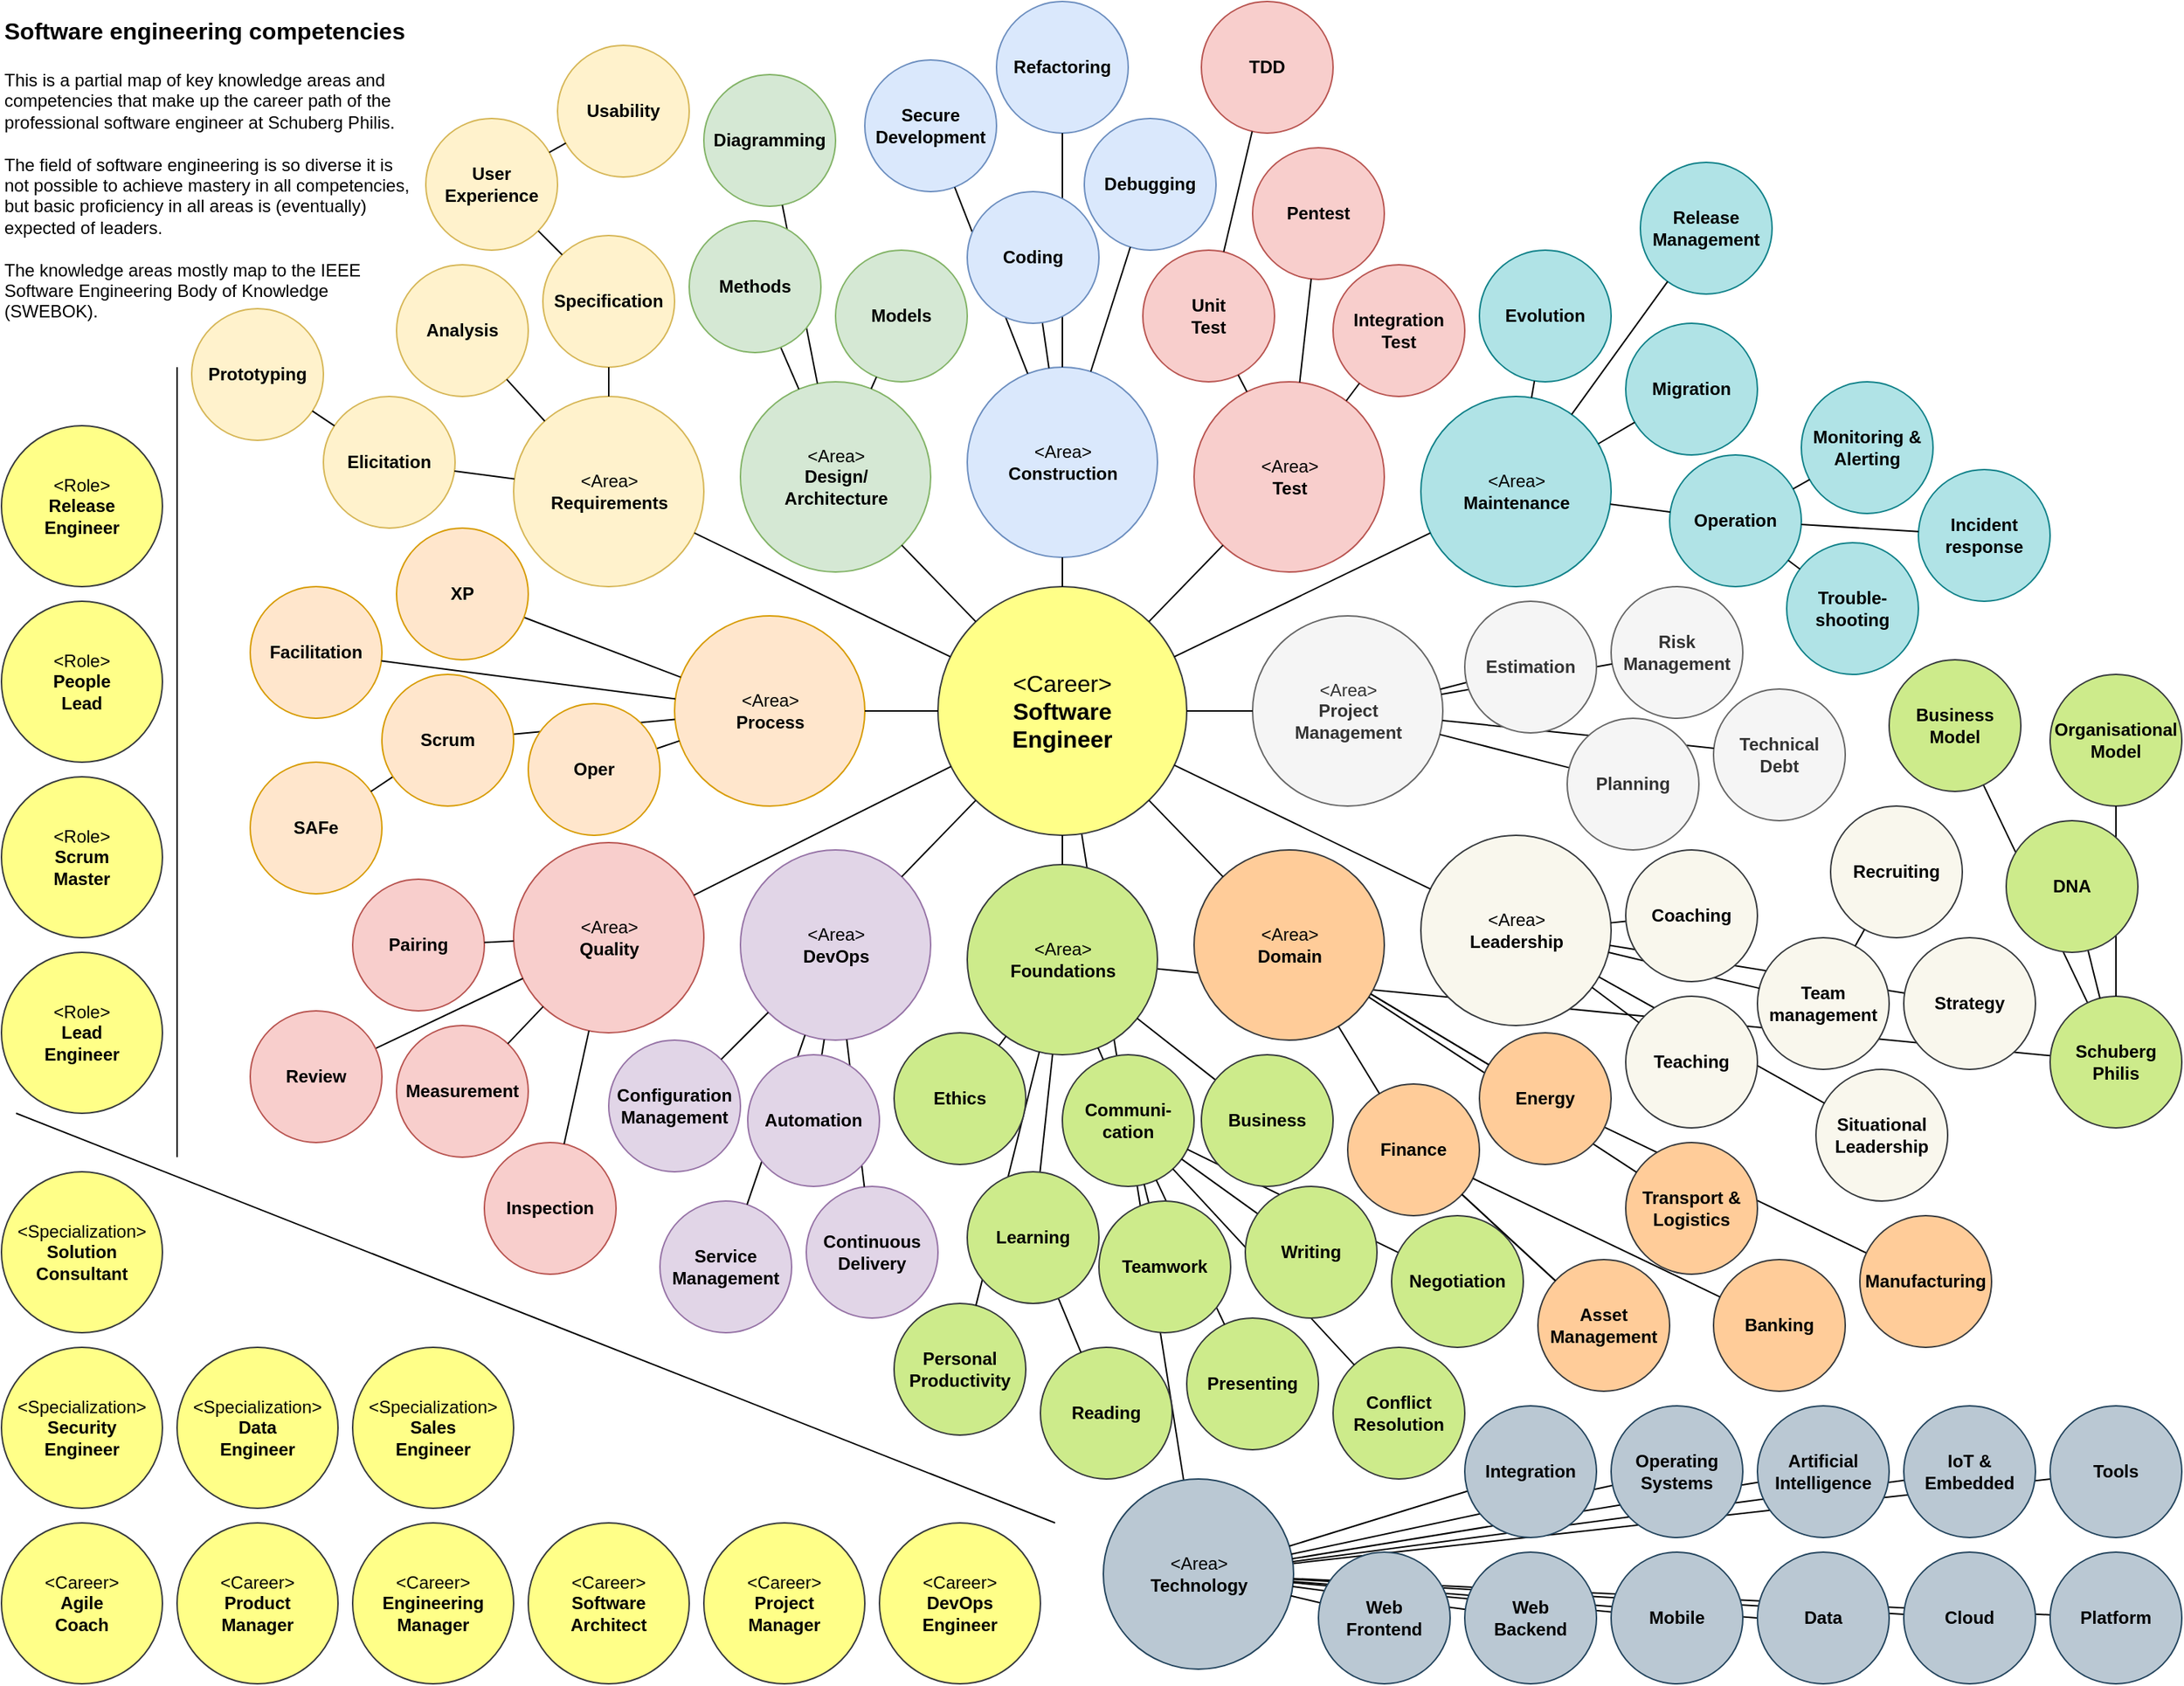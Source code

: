 <mxfile version="13.5.7" type="device" pages="2"><diagram id="stjJt5o9EyumJRiS9AzO" name="SE Competencies"><mxGraphModel dx="1022" dy="1182" grid="1" gridSize="10" guides="1" tooltips="1" connect="1" arrows="1" fold="1" page="1" pageScale="1" pageWidth="1654" pageHeight="1169" math="0" shadow="0"><root><mxCell id="0"/><mxCell id="1" parent="0"/><mxCell id="hcmgHV7KeM9TTu3aGZDn-221" value="" style="endArrow=none;html=1;fontSize=16;" parent="1" source="hcmgHV7KeM9TTu3aGZDn-220" target="hcmgHV7KeM9TTu3aGZDn-214" edge="1"><mxGeometry width="50" height="50" relative="1" as="geometry"><mxPoint x="1475" y="790" as="sourcePoint"/><mxPoint x="1475" y="880" as="targetPoint"/></mxGeometry></mxCell><mxCell id="hcmgHV7KeM9TTu3aGZDn-217" value="" style="endArrow=none;html=1;fontSize=16;" parent="1" source="hcmgHV7KeM9TTu3aGZDn-2" target="hcmgHV7KeM9TTu3aGZDn-214" edge="1"><mxGeometry width="50" height="50" relative="1" as="geometry"><mxPoint x="806.042" y="715.245" as="sourcePoint"/><mxPoint x="859.616" y="757.198" as="targetPoint"/></mxGeometry></mxCell><mxCell id="hcmgHV7KeM9TTu3aGZDn-209" value="" style="endArrow=none;html=1;fontSize=16;" parent="1" source="hcmgHV7KeM9TTu3aGZDn-184" target="hcmgHV7KeM9TTu3aGZDn-208" edge="1"><mxGeometry width="50" height="50" relative="1" as="geometry"><mxPoint x="916.972" y="1075.393" as="sourcePoint"/><mxPoint x="1032.118" y="1038.644" as="targetPoint"/></mxGeometry></mxCell><mxCell id="hcmgHV7KeM9TTu3aGZDn-185" value="" style="endArrow=none;html=1;fontSize=16;" parent="1" source="hcmgHV7KeM9TTu3aGZDn-1" target="hcmgHV7KeM9TTu3aGZDn-184" edge="1"><mxGeometry width="50" height="50" relative="1" as="geometry"><mxPoint x="814.012" y="566.177" as="sourcePoint"/><mxPoint x="864.773" y="618.314" as="targetPoint"/></mxGeometry></mxCell><mxCell id="hcmgHV7KeM9TTu3aGZDn-145" value="" style="endArrow=none;html=1;fontSize=16;" parent="1" source="hcmgHV7KeM9TTu3aGZDn-138" target="hcmgHV7KeM9TTu3aGZDn-137" edge="1"><mxGeometry width="50" height="50" relative="1" as="geometry"><mxPoint x="943.79" y="720.527" as="sourcePoint"/><mxPoint x="1081.583" y="946.573" as="targetPoint"/></mxGeometry></mxCell><mxCell id="hcmgHV7KeM9TTu3aGZDn-1" value="&lt;span style=&quot;font-weight: normal&quot;&gt;&amp;lt;Career&amp;gt;&lt;/span&gt;&lt;br&gt;Software&lt;br&gt;Engineer" style="ellipse;whiteSpace=wrap;html=1;aspect=fixed;fontStyle=1;fontSize=16;fillColor=#ffff88;strokeColor=#36393d;" parent="1" vertex="1"><mxGeometry x="660" y="410" width="170" height="170" as="geometry"/></mxCell><mxCell id="hcmgHV7KeM9TTu3aGZDn-2" value="&lt;font style=&quot;font-size: 12px;&quot;&gt;&lt;span style=&quot;font-weight: normal; font-size: 12px;&quot;&gt;&amp;lt;Area&amp;gt;&lt;/span&gt;&lt;br style=&quot;font-size: 12px;&quot;&gt;&lt;/font&gt;Foundations" style="ellipse;html=1;aspect=fixed;fontStyle=1;fontSize=12;spacing=0;fillColor=#cdeb8b;strokeColor=#36393d;" parent="1" vertex="1"><mxGeometry x="680" y="600" width="130" height="130" as="geometry"/></mxCell><mxCell id="hcmgHV7KeM9TTu3aGZDn-3" value="&lt;span style=&quot;font-size: 12px; font-weight: normal;&quot;&gt;&amp;lt;Area&amp;gt;&lt;/span&gt;&lt;br style=&quot;font-size: 12px;&quot;&gt;Leadership" style="ellipse;html=1;aspect=fixed;fontStyle=1;flipV=1;fontSize=12;spacing=0;fillColor=#f9f7ed;strokeColor=#36393d;" parent="1" vertex="1"><mxGeometry x="990" y="580" width="130" height="130" as="geometry"/></mxCell><mxCell id="hcmgHV7KeM9TTu3aGZDn-4" value="&lt;span style=&quot;font-weight: normal&quot;&gt;&amp;lt;Area&amp;gt;&lt;/span&gt;&lt;br&gt;Construction" style="ellipse;html=1;aspect=fixed;fontStyle=1;spacing=0;fillColor=#dae8fc;strokeColor=#6c8ebf;" parent="1" vertex="1"><mxGeometry x="680" y="260" width="130" height="130" as="geometry"/></mxCell><mxCell id="hcmgHV7KeM9TTu3aGZDn-5" value="&lt;span style=&quot;font-weight: normal&quot;&gt;&amp;lt;Area&amp;gt;&lt;/span&gt;&lt;br&gt;Requirements" style="ellipse;html=1;aspect=fixed;fontStyle=1;spacing=0;fillColor=#fff2cc;strokeColor=#d6b656;" parent="1" vertex="1"><mxGeometry x="370" y="280" width="130" height="130" as="geometry"/></mxCell><mxCell id="hcmgHV7KeM9TTu3aGZDn-6" value="&lt;span style=&quot;font-weight: normal&quot;&gt;&amp;lt;Area&amp;gt;&lt;/span&gt;&lt;br&gt;Test" style="ellipse;html=1;aspect=fixed;fontStyle=1;spacing=0;fillColor=#f8cecc;strokeColor=#b85450;" parent="1" vertex="1"><mxGeometry x="835" y="270" width="130" height="130" as="geometry"/></mxCell><mxCell id="hcmgHV7KeM9TTu3aGZDn-7" value="&lt;span style=&quot;font-weight: normal&quot;&gt;&amp;lt;Area&amp;gt;&lt;/span&gt;&lt;br&gt;Design/&lt;br&gt;Architecture" style="ellipse;html=1;aspect=fixed;fontStyle=1;spacing=0;fillColor=#d5e8d4;strokeColor=#82b366;" parent="1" vertex="1"><mxGeometry x="525" y="270" width="130" height="130" as="geometry"/></mxCell><mxCell id="hcmgHV7KeM9TTu3aGZDn-8" value="&lt;span style=&quot;font-weight: normal&quot;&gt;&amp;lt;Area&amp;gt;&lt;/span&gt;&lt;br&gt;Maintenance" style="ellipse;html=1;aspect=fixed;fontStyle=1;flipV=1;spacing=0;fillColor=#b0e3e6;strokeColor=#0e8088;" parent="1" vertex="1"><mxGeometry x="990" y="280" width="130" height="130" as="geometry"/></mxCell><mxCell id="hcmgHV7KeM9TTu3aGZDn-9" value="&lt;span style=&quot;font-weight: normal&quot;&gt;&amp;lt;Area&amp;gt;&lt;/span&gt;&lt;br&gt;Process" style="ellipse;html=1;aspect=fixed;fontStyle=1;spacing=0;fillColor=#ffe6cc;strokeColor=#d79b00;" parent="1" vertex="1"><mxGeometry x="480" y="430" width="130" height="130" as="geometry"/></mxCell><mxCell id="hcmgHV7KeM9TTu3aGZDn-10" value="&lt;span style=&quot;font-weight: normal&quot;&gt;&amp;lt;Area&amp;gt;&lt;/span&gt;&lt;br&gt;Project&lt;br&gt;Management" style="ellipse;html=1;aspect=fixed;fontStyle=1;flipV=1;spacing=0;fillColor=#f5f5f5;strokeColor=#666666;fontColor=#333333;" parent="1" vertex="1"><mxGeometry x="875" y="430" width="130" height="130" as="geometry"/></mxCell><mxCell id="hcmgHV7KeM9TTu3aGZDn-11" value="&lt;span style=&quot;font-size: 12px; font-weight: normal;&quot;&gt;&amp;lt;Area&amp;gt;&lt;/span&gt;&lt;br style=&quot;font-size: 12px;&quot;&gt;Domain" style="ellipse;html=1;aspect=fixed;fontStyle=1;fontSize=12;spacing=0;fillColor=#ffcc99;strokeColor=#36393d;" parent="1" vertex="1"><mxGeometry x="835" y="590" width="130" height="130" as="geometry"/></mxCell><mxCell id="hcmgHV7KeM9TTu3aGZDn-12" value="&lt;span style=&quot;font-weight: normal&quot;&gt;&amp;lt;Area&amp;gt;&lt;/span&gt;&lt;br&gt;DevOps" style="ellipse;html=1;aspect=fixed;fontStyle=1;spacing=0;fillColor=#e1d5e7;strokeColor=#9673a6;" parent="1" vertex="1"><mxGeometry x="525" y="590" width="130" height="130" as="geometry"/></mxCell><mxCell id="hcmgHV7KeM9TTu3aGZDn-13" value="&lt;span style=&quot;font-weight: normal&quot;&gt;&amp;lt;Area&amp;gt;&lt;/span&gt;&lt;br&gt;Quality" style="ellipse;html=1;aspect=fixed;fontStyle=1;spacing=0;fillColor=#f8cecc;strokeColor=#b85450;" parent="1" vertex="1"><mxGeometry x="370" y="585" width="130" height="130" as="geometry"/></mxCell><mxCell id="hcmgHV7KeM9TTu3aGZDn-15" value="Models" style="ellipse;whiteSpace=wrap;html=1;aspect=fixed;fontStyle=1;fillColor=#d5e8d4;strokeColor=#82b366;" parent="1" vertex="1"><mxGeometry x="590" y="180" width="90" height="90" as="geometry"/></mxCell><mxCell id="hcmgHV7KeM9TTu3aGZDn-17" value="Configuration&lt;br&gt;Management" style="ellipse;whiteSpace=wrap;html=1;aspect=fixed;fontStyle=1;fillColor=#e1d5e7;strokeColor=#9673a6;" parent="1" vertex="1"><mxGeometry x="435" y="720" width="90" height="90" as="geometry"/></mxCell><mxCell id="hcmgHV7KeM9TTu3aGZDn-19" value="Elicitation" style="ellipse;whiteSpace=wrap;html=1;aspect=fixed;fontStyle=1;fillColor=#fff2cc;strokeColor=#d6b656;" parent="1" vertex="1"><mxGeometry x="240" y="280" width="90" height="90" as="geometry"/></mxCell><mxCell id="hcmgHV7KeM9TTu3aGZDn-20" value="Analysis" style="ellipse;whiteSpace=wrap;html=1;aspect=fixed;fontStyle=1;fillColor=#fff2cc;strokeColor=#d6b656;" parent="1" vertex="1"><mxGeometry x="290" y="190" width="90" height="90" as="geometry"/></mxCell><mxCell id="hcmgHV7KeM9TTu3aGZDn-21" value="Specification" style="ellipse;whiteSpace=wrap;html=1;aspect=fixed;fontStyle=1;fillColor=#fff2cc;strokeColor=#d6b656;" parent="1" vertex="1"><mxGeometry x="390" y="170" width="90" height="90" as="geometry"/></mxCell><mxCell id="hcmgHV7KeM9TTu3aGZDn-22" value="User&lt;br&gt;Experience" style="ellipse;whiteSpace=wrap;html=1;aspect=fixed;fontStyle=1;fillColor=#fff2cc;strokeColor=#d6b656;" parent="1" vertex="1"><mxGeometry x="310" y="90" width="90" height="90" as="geometry"/></mxCell><mxCell id="hcmgHV7KeM9TTu3aGZDn-23" value="Continuous Delivery" style="ellipse;whiteSpace=wrap;html=1;aspect=fixed;fontStyle=1;fillColor=#e1d5e7;strokeColor=#9673a6;" parent="1" vertex="1"><mxGeometry x="570" y="820" width="90" height="90" as="geometry"/></mxCell><mxCell id="hcmgHV7KeM9TTu3aGZDn-29" value="SAFe" style="ellipse;whiteSpace=wrap;html=1;aspect=fixed;fontStyle=1;fillColor=#ffe6cc;strokeColor=#d79b00;" parent="1" vertex="1"><mxGeometry x="190" y="530" width="90" height="90" as="geometry"/></mxCell><mxCell id="hcmgHV7KeM9TTu3aGZDn-30" value="Secure&lt;br&gt;Development" style="ellipse;whiteSpace=wrap;html=1;aspect=fixed;fontStyle=1;fillColor=#dae8fc;strokeColor=#6c8ebf;" parent="1" vertex="1"><mxGeometry x="610" y="50" width="90" height="90" as="geometry"/></mxCell><mxCell id="hcmgHV7KeM9TTu3aGZDn-32" value="Debugging" style="ellipse;whiteSpace=wrap;html=1;aspect=fixed;fontStyle=1;fillColor=#dae8fc;strokeColor=#6c8ebf;" parent="1" vertex="1"><mxGeometry x="760" y="90" width="90" height="90" as="geometry"/></mxCell><mxCell id="hcmgHV7KeM9TTu3aGZDn-33" value="Unit&lt;br&gt;Test" style="ellipse;whiteSpace=wrap;html=1;aspect=fixed;fontStyle=1;fillColor=#f8cecc;strokeColor=#b85450;" parent="1" vertex="1"><mxGeometry x="800" y="180" width="90" height="90" as="geometry"/></mxCell><mxCell id="hcmgHV7KeM9TTu3aGZDn-34" value="Integration&lt;br&gt;Test" style="ellipse;whiteSpace=wrap;html=1;aspect=fixed;fontStyle=1;fillColor=#f8cecc;strokeColor=#b85450;" parent="1" vertex="1"><mxGeometry x="930" y="190" width="90" height="90" as="geometry"/></mxCell><mxCell id="hcmgHV7KeM9TTu3aGZDn-35" value="Pentest" style="ellipse;whiteSpace=wrap;html=1;aspect=fixed;fontStyle=1;fillColor=#f8cecc;strokeColor=#b85450;" parent="1" vertex="1"><mxGeometry x="875" y="110" width="90" height="90" as="geometry"/></mxCell><mxCell id="hcmgHV7KeM9TTu3aGZDn-36" value="Evolution" style="ellipse;whiteSpace=wrap;html=1;aspect=fixed;fontStyle=1;fillColor=#b0e3e6;strokeColor=#0e8088;" parent="1" vertex="1"><mxGeometry x="1030" y="180" width="90" height="90" as="geometry"/></mxCell><mxCell id="hcmgHV7KeM9TTu3aGZDn-37" value="Migration" style="ellipse;whiteSpace=wrap;html=1;aspect=fixed;fontStyle=1;fillColor=#b0e3e6;strokeColor=#0e8088;" parent="1" vertex="1"><mxGeometry x="1130" y="230" width="90" height="90" as="geometry"/></mxCell><mxCell id="hcmgHV7KeM9TTu3aGZDn-38" value="Operation" style="ellipse;whiteSpace=wrap;html=1;aspect=fixed;fontStyle=1;fillColor=#b0e3e6;strokeColor=#0e8088;" parent="1" vertex="1"><mxGeometry x="1160" y="320" width="90" height="90" as="geometry"/></mxCell><mxCell id="hcmgHV7KeM9TTu3aGZDn-39" value="Monitoring &amp;amp;&lt;br&gt;Alerting" style="ellipse;whiteSpace=wrap;html=1;aspect=fixed;fontStyle=1;fillColor=#b0e3e6;strokeColor=#0e8088;" parent="1" vertex="1"><mxGeometry x="1250" y="270" width="90" height="90" as="geometry"/></mxCell><mxCell id="hcmgHV7KeM9TTu3aGZDn-40" value="Trouble-&lt;br&gt;shooting" style="ellipse;whiteSpace=wrap;html=1;aspect=fixed;fontStyle=1;fillColor=#b0e3e6;strokeColor=#0e8088;" parent="1" vertex="1"><mxGeometry x="1240" y="380" width="90" height="90" as="geometry"/></mxCell><mxCell id="hcmgHV7KeM9TTu3aGZDn-41" value="Service&lt;br&gt;Management" style="ellipse;whiteSpace=wrap;html=1;aspect=fixed;fontStyle=1;fillColor=#e1d5e7;strokeColor=#9673a6;" parent="1" vertex="1"><mxGeometry x="470" y="830" width="90" height="90" as="geometry"/></mxCell><mxCell id="hcmgHV7KeM9TTu3aGZDn-44" value="Risk&lt;br&gt;Management" style="ellipse;whiteSpace=wrap;html=1;aspect=fixed;fontStyle=1;fillColor=#f5f5f5;strokeColor=#666666;fontColor=#333333;" parent="1" vertex="1"><mxGeometry x="1120" y="410" width="90" height="90" as="geometry"/></mxCell><mxCell id="hcmgHV7KeM9TTu3aGZDn-46" value="Communi-cation" style="ellipse;whiteSpace=wrap;html=1;aspect=fixed;fontStyle=1;fillColor=#cdeb8b;strokeColor=#36393d;" parent="1" vertex="1"><mxGeometry x="745" y="730" width="90" height="90" as="geometry"/></mxCell><mxCell id="hcmgHV7KeM9TTu3aGZDn-50" value="Technical&lt;br&gt;Debt" style="ellipse;whiteSpace=wrap;html=1;aspect=fixed;fontStyle=1;fillColor=#f5f5f5;strokeColor=#666666;fontColor=#333333;" parent="1" vertex="1"><mxGeometry x="1190" y="480" width="90" height="90" as="geometry"/></mxCell><mxCell id="hcmgHV7KeM9TTu3aGZDn-51" value="Facilitation" style="ellipse;whiteSpace=wrap;html=1;aspect=fixed;fontStyle=1;fillColor=#ffe6cc;strokeColor=#d79b00;" parent="1" vertex="1"><mxGeometry x="190" y="410" width="90" height="90" as="geometry"/></mxCell><mxCell id="hcmgHV7KeM9TTu3aGZDn-53" value="" style="endArrow=none;html=1;fontSize=16;" parent="1" source="hcmgHV7KeM9TTu3aGZDn-5" target="hcmgHV7KeM9TTu3aGZDn-19" edge="1"><mxGeometry width="50" height="50" relative="1" as="geometry"><mxPoint x="680" y="530" as="sourcePoint"/><mxPoint x="730" y="480" as="targetPoint"/></mxGeometry></mxCell><mxCell id="hcmgHV7KeM9TTu3aGZDn-54" value="" style="endArrow=none;html=1;fontSize=16;" parent="1" source="hcmgHV7KeM9TTu3aGZDn-5" target="hcmgHV7KeM9TTu3aGZDn-20" edge="1"><mxGeometry width="50" height="50" relative="1" as="geometry"><mxPoint x="381.941" y="329.235" as="sourcePoint"/><mxPoint x="328.656" y="315.914" as="targetPoint"/></mxGeometry></mxCell><mxCell id="hcmgHV7KeM9TTu3aGZDn-55" value="" style="endArrow=none;html=1;fontSize=16;" parent="1" source="hcmgHV7KeM9TTu3aGZDn-5" target="hcmgHV7KeM9TTu3aGZDn-21" edge="1"><mxGeometry width="50" height="50" relative="1" as="geometry"><mxPoint x="403.131" y="295.281" as="sourcePoint"/><mxPoint x="364.067" y="249.352" as="targetPoint"/></mxGeometry></mxCell><mxCell id="hcmgHV7KeM9TTu3aGZDn-58" value="" style="endArrow=none;html=1;fontSize=16;" parent="1" source="hcmgHV7KeM9TTu3aGZDn-21" target="hcmgHV7KeM9TTu3aGZDn-22" edge="1"><mxGeometry width="50" height="50" relative="1" as="geometry"><mxPoint x="280" y="130" as="sourcePoint"/><mxPoint x="437.993" y="239.9" as="targetPoint"/></mxGeometry></mxCell><mxCell id="hcmgHV7KeM9TTu3aGZDn-59" value="" style="endArrow=none;html=1;fontSize=16;" parent="1" source="hcmgHV7KeM9TTu3aGZDn-7" target="hcmgHV7KeM9TTu3aGZDn-16" edge="1"><mxGeometry width="50" height="50" relative="1" as="geometry"><mxPoint x="440.676" y="280.144" as="sourcePoint"/><mxPoint x="437.993" y="239.9" as="targetPoint"/></mxGeometry></mxCell><mxCell id="hcmgHV7KeM9TTu3aGZDn-60" value="" style="endArrow=none;html=1;fontSize=16;" parent="1" source="hcmgHV7KeM9TTu3aGZDn-7" target="hcmgHV7KeM9TTu3aGZDn-15" edge="1"><mxGeometry width="50" height="50" relative="1" as="geometry"><mxPoint x="574.063" y="285.399" as="sourcePoint"/><mxPoint x="552.892" y="236.29" as="targetPoint"/></mxGeometry></mxCell><mxCell id="hcmgHV7KeM9TTu3aGZDn-61" value="" style="endArrow=none;html=1;fontSize=16;" parent="1" source="hcmgHV7KeM9TTu3aGZDn-4" target="hcmgHV7KeM9TTu3aGZDn-31" edge="1"><mxGeometry width="50" height="50" relative="1" as="geometry"><mxPoint x="614.354" y="281.605" as="sourcePoint"/><mxPoint x="624.775" y="238.823" as="targetPoint"/></mxGeometry></mxCell><mxCell id="hcmgHV7KeM9TTu3aGZDn-62" value="" style="endArrow=none;html=1;fontSize=16;" parent="1" source="hcmgHV7KeM9TTu3aGZDn-4" target="hcmgHV7KeM9TTu3aGZDn-30" edge="1"><mxGeometry width="50" height="50" relative="1" as="geometry"><mxPoint x="746.409" y="280.57" as="sourcePoint"/><mxPoint x="740.947" y="239.605" as="targetPoint"/></mxGeometry></mxCell><mxCell id="hcmgHV7KeM9TTu3aGZDn-63" value="" style="endArrow=none;html=1;fontSize=16;" parent="1" source="hcmgHV7KeM9TTu3aGZDn-4" target="hcmgHV7KeM9TTu3aGZDn-32" edge="1"><mxGeometry width="50" height="50" relative="1" as="geometry"><mxPoint x="746.409" y="280.57" as="sourcePoint"/><mxPoint x="740.947" y="239.605" as="targetPoint"/></mxGeometry></mxCell><mxCell id="hcmgHV7KeM9TTu3aGZDn-64" value="" style="endArrow=none;html=1;fontSize=16;" parent="1" source="hcmgHV7KeM9TTu3aGZDn-6" target="hcmgHV7KeM9TTu3aGZDn-33" edge="1"><mxGeometry width="50" height="50" relative="1" as="geometry"><mxPoint x="766.545" y="281.034" as="sourcePoint"/><mxPoint x="792.028" y="139.288" as="targetPoint"/></mxGeometry></mxCell><mxCell id="hcmgHV7KeM9TTu3aGZDn-65" value="" style="endArrow=none;html=1;fontSize=16;" parent="1" source="hcmgHV7KeM9TTu3aGZDn-6" target="hcmgHV7KeM9TTu3aGZDn-35" edge="1"><mxGeometry width="50" height="50" relative="1" as="geometry"><mxPoint x="895.646" y="281.605" as="sourcePoint"/><mxPoint x="885.225" y="238.823" as="targetPoint"/></mxGeometry></mxCell><mxCell id="hcmgHV7KeM9TTu3aGZDn-66" value="" style="endArrow=none;html=1;fontSize=16;" parent="1" source="hcmgHV7KeM9TTu3aGZDn-6" target="hcmgHV7KeM9TTu3aGZDn-34" edge="1"><mxGeometry width="50" height="50" relative="1" as="geometry"><mxPoint x="915.315" y="280.218" as="sourcePoint"/><mxPoint x="926.263" y="149.845" as="targetPoint"/></mxGeometry></mxCell><mxCell id="hcmgHV7KeM9TTu3aGZDn-68" value="Inspection" style="ellipse;whiteSpace=wrap;html=1;aspect=fixed;fontStyle=1;fillColor=#f8cecc;strokeColor=#b85450;" parent="1" vertex="1"><mxGeometry x="350" y="790" width="90" height="90" as="geometry"/></mxCell><mxCell id="hcmgHV7KeM9TTu3aGZDn-69" value="" style="endArrow=none;html=1;fontSize=16;" parent="1" source="hcmgHV7KeM9TTu3aGZDn-13" target="hcmgHV7KeM9TTu3aGZDn-67" edge="1"><mxGeometry width="50" height="50" relative="1" as="geometry"><mxPoint x="381.941" y="329.235" as="sourcePoint"/><mxPoint x="328.656" y="315.914" as="targetPoint"/></mxGeometry></mxCell><mxCell id="hcmgHV7KeM9TTu3aGZDn-70" value="" style="endArrow=none;html=1;fontSize=16;" parent="1" source="hcmgHV7KeM9TTu3aGZDn-13" target="hcmgHV7KeM9TTu3aGZDn-68" edge="1"><mxGeometry width="50" height="50" relative="1" as="geometry"><mxPoint x="382.428" y="682.598" as="sourcePoint"/><mxPoint x="348.269" y="692.638" as="targetPoint"/></mxGeometry></mxCell><mxCell id="hcmgHV7KeM9TTu3aGZDn-71" value="Measurement" style="ellipse;whiteSpace=wrap;html=1;aspect=fixed;fontStyle=1;fillColor=#f8cecc;strokeColor=#b85450;" parent="1" vertex="1"><mxGeometry x="290" y="710" width="90" height="90" as="geometry"/></mxCell><mxCell id="hcmgHV7KeM9TTu3aGZDn-72" value="" style="endArrow=none;html=1;fontSize=16;" parent="1" source="hcmgHV7KeM9TTu3aGZDn-13" target="hcmgHV7KeM9TTu3aGZDn-71" edge="1"><mxGeometry width="50" height="50" relative="1" as="geometry"><mxPoint x="382.428" y="682.598" as="sourcePoint"/><mxPoint x="348.269" y="692.638" as="targetPoint"/></mxGeometry></mxCell><mxCell id="hcmgHV7KeM9TTu3aGZDn-73" value="" style="endArrow=none;html=1;fontSize=16;" parent="1" source="hcmgHV7KeM9TTu3aGZDn-9" target="hcmgHV7KeM9TTu3aGZDn-26" edge="1"><mxGeometry width="50" height="50" relative="1" as="geometry"><mxPoint x="381.941" y="329.235" as="sourcePoint"/><mxPoint x="328.656" y="315.914" as="targetPoint"/></mxGeometry></mxCell><mxCell id="hcmgHV7KeM9TTu3aGZDn-75" value="" style="endArrow=none;html=1;fontSize=16;" parent="1" source="hcmgHV7KeM9TTu3aGZDn-9" target="hcmgHV7KeM9TTu3aGZDn-27" edge="1"><mxGeometry width="50" height="50" relative="1" as="geometry"><mxPoint x="387.489" y="535.289" as="sourcePoint"/><mxPoint x="294.821" y="584.041" as="targetPoint"/></mxGeometry></mxCell><mxCell id="hcmgHV7KeM9TTu3aGZDn-76" value="" style="endArrow=none;html=1;fontSize=16;" parent="1" source="hcmgHV7KeM9TTu3aGZDn-9" target="hcmgHV7KeM9TTu3aGZDn-28" edge="1"><mxGeometry width="50" height="50" relative="1" as="geometry"><mxPoint x="386.512" y="476.642" as="sourcePoint"/><mxPoint x="280" y="425" as="targetPoint"/></mxGeometry></mxCell><mxCell id="hcmgHV7KeM9TTu3aGZDn-77" value="" style="endArrow=none;html=1;fontSize=16;" parent="1" source="hcmgHV7KeM9TTu3aGZDn-9" target="hcmgHV7KeM9TTu3aGZDn-51" edge="1"><mxGeometry width="50" height="50" relative="1" as="geometry"><mxPoint x="381.262" y="492.252" as="sourcePoint"/><mxPoint x="339.126" y="483.825" as="targetPoint"/></mxGeometry></mxCell><mxCell id="hcmgHV7KeM9TTu3aGZDn-78" value="" style="endArrow=none;html=1;fontSize=16;" parent="1" source="hcmgHV7KeM9TTu3aGZDn-26" target="hcmgHV7KeM9TTu3aGZDn-29" edge="1"><mxGeometry width="50" height="50" relative="1" as="geometry"><mxPoint x="250.395" y="469.053" as="sourcePoint"/><mxPoint x="189.605" y="460.947" as="targetPoint"/></mxGeometry></mxCell><mxCell id="hcmgHV7KeM9TTu3aGZDn-79" value="" style="endArrow=none;html=1;fontSize=16;" parent="1" source="hcmgHV7KeM9TTu3aGZDn-12" target="hcmgHV7KeM9TTu3aGZDn-17" edge="1"><mxGeometry width="50" height="50" relative="1" as="geometry"><mxPoint x="410.934" y="720.358" as="sourcePoint"/><mxPoint x="388.584" y="756.675" as="targetPoint"/></mxGeometry></mxCell><mxCell id="hcmgHV7KeM9TTu3aGZDn-80" value="" style="endArrow=none;html=1;fontSize=16;" parent="1" source="hcmgHV7KeM9TTu3aGZDn-12" target="hcmgHV7KeM9TTu3aGZDn-18" edge="1"><mxGeometry width="50" height="50" relative="1" as="geometry"><mxPoint x="558.813" y="715.286" as="sourcePoint"/><mxPoint x="513.563" y="770.227" as="targetPoint"/></mxGeometry></mxCell><mxCell id="hcmgHV7KeM9TTu3aGZDn-81" value="" style="endArrow=none;html=1;fontSize=16;" parent="1" source="hcmgHV7KeM9TTu3aGZDn-12" target="hcmgHV7KeM9TTu3aGZDn-41" edge="1"><mxGeometry width="50" height="50" relative="1" as="geometry"><mxPoint x="597.948" y="729.968" as="sourcePoint"/><mxPoint x="596.606" y="760.029" as="targetPoint"/></mxGeometry></mxCell><mxCell id="hcmgHV7KeM9TTu3aGZDn-82" value="" style="endArrow=none;html=1;fontSize=16;" parent="1" source="hcmgHV7KeM9TTu3aGZDn-12" target="hcmgHV7KeM9TTu3aGZDn-23" edge="1"><mxGeometry width="50" height="50" relative="1" as="geometry"><mxPoint x="582.499" y="727.6" as="sourcePoint"/><mxPoint x="547.238" y="851.696" as="targetPoint"/></mxGeometry></mxCell><mxCell id="hcmgHV7KeM9TTu3aGZDn-18" value="Automation" style="ellipse;whiteSpace=wrap;html=1;aspect=fixed;fontStyle=1;fillColor=#e1d5e7;strokeColor=#9673a6;" parent="1" vertex="1"><mxGeometry x="530" y="730" width="90" height="90" as="geometry"/></mxCell><mxCell id="hcmgHV7KeM9TTu3aGZDn-83" value="" style="endArrow=none;html=1;fontSize=16;" parent="1" source="hcmgHV7KeM9TTu3aGZDn-2" target="hcmgHV7KeM9TTu3aGZDn-45" edge="1"><mxGeometry width="50" height="50" relative="1" as="geometry"><mxPoint x="609.239" y="729.34" as="sourcePoint"/><mxPoint x="628.506" y="860.471" as="targetPoint"/></mxGeometry></mxCell><mxCell id="hcmgHV7KeM9TTu3aGZDn-84" value="" style="endArrow=none;html=1;fontSize=16;" parent="1" source="hcmgHV7KeM9TTu3aGZDn-2" target="hcmgHV7KeM9TTu3aGZDn-46" edge="1"><mxGeometry width="50" height="50" relative="1" as="geometry"><mxPoint x="733.811" y="726.449" as="sourcePoint"/><mxPoint x="724.72" y="752.476" as="targetPoint"/></mxGeometry></mxCell><mxCell id="hcmgHV7KeM9TTu3aGZDn-85" value="" style="endArrow=none;html=1;fontSize=16;" parent="1" source="hcmgHV7KeM9TTu3aGZDn-2" target="hcmgHV7KeM9TTu3aGZDn-49" edge="1"><mxGeometry width="50" height="50" relative="1" as="geometry"><mxPoint x="782.197" y="724.037" as="sourcePoint"/><mxPoint x="796.142" y="754.142" as="targetPoint"/></mxGeometry></mxCell><mxCell id="hcmgHV7KeM9TTu3aGZDn-86" value="" style="endArrow=none;html=1;fontSize=16;" parent="1" source="hcmgHV7KeM9TTu3aGZDn-46" target="hcmgHV7KeM9TTu3aGZDn-47" edge="1"><mxGeometry width="50" height="50" relative="1" as="geometry"><mxPoint x="782.197" y="724.037" as="sourcePoint"/><mxPoint x="796.142" y="754.142" as="targetPoint"/></mxGeometry></mxCell><mxCell id="hcmgHV7KeM9TTu3aGZDn-87" value="" style="endArrow=none;html=1;fontSize=16;" parent="1" source="hcmgHV7KeM9TTu3aGZDn-2" target="hcmgHV7KeM9TTu3aGZDn-48" edge="1"><mxGeometry width="50" height="50" relative="1" as="geometry"><mxPoint x="789.234" y="831.893" as="sourcePoint"/><mxPoint x="770.806" y="858.135" as="targetPoint"/></mxGeometry></mxCell><mxCell id="hcmgHV7KeM9TTu3aGZDn-89" value="" style="endArrow=none;html=1;fontSize=16;" parent="1" source="hcmgHV7KeM9TTu3aGZDn-46" target="hcmgHV7KeM9TTu3aGZDn-88" edge="1"><mxGeometry width="50" height="50" relative="1" as="geometry"><mxPoint x="804.352" y="707.301" as="sourcePoint"/><mxPoint x="860.833" y="755.714" as="targetPoint"/></mxGeometry></mxCell><mxCell id="hcmgHV7KeM9TTu3aGZDn-90" value="Reading" style="ellipse;whiteSpace=wrap;html=1;aspect=fixed;fontStyle=1;fillColor=#cdeb8b;strokeColor=#36393d;" parent="1" vertex="1"><mxGeometry x="730" y="930" width="90" height="90" as="geometry"/></mxCell><mxCell id="hcmgHV7KeM9TTu3aGZDn-91" value="" style="endArrow=none;html=1;fontSize=16;" parent="1" source="hcmgHV7KeM9TTu3aGZDn-48" target="hcmgHV7KeM9TTu3aGZDn-90" edge="1"><mxGeometry width="50" height="50" relative="1" as="geometry"><mxPoint x="745.25" y="729.265" as="sourcePoint"/><mxPoint x="732.018" y="810.551" as="targetPoint"/></mxGeometry></mxCell><mxCell id="hcmgHV7KeM9TTu3aGZDn-92" value="" style="endArrow=none;html=1;fontSize=16;" parent="1" source="hcmgHV7KeM9TTu3aGZDn-8" target="hcmgHV7KeM9TTu3aGZDn-36" edge="1"><mxGeometry width="50" height="50" relative="1" as="geometry"><mxPoint x="935.937" y="285.399" as="sourcePoint"/><mxPoint x="957.108" y="236.29" as="targetPoint"/></mxGeometry></mxCell><mxCell id="hcmgHV7KeM9TTu3aGZDn-93" value="" style="endArrow=none;html=1;fontSize=16;" parent="1" source="hcmgHV7KeM9TTu3aGZDn-8" target="hcmgHV7KeM9TTu3aGZDn-37" edge="1"><mxGeometry width="50" height="50" relative="1" as="geometry"><mxPoint x="1100" y="290" as="sourcePoint"/><mxPoint x="1115.97" y="235.778" as="targetPoint"/></mxGeometry></mxCell><mxCell id="hcmgHV7KeM9TTu3aGZDn-94" value="" style="endArrow=none;html=1;fontSize=16;" parent="1" source="hcmgHV7KeM9TTu3aGZDn-8" target="hcmgHV7KeM9TTu3aGZDn-38" edge="1"><mxGeometry width="50" height="50" relative="1" as="geometry"><mxPoint x="1110" y="300" as="sourcePoint"/><mxPoint x="1161.482" y="286.452" as="targetPoint"/></mxGeometry></mxCell><mxCell id="hcmgHV7KeM9TTu3aGZDn-95" value="" style="endArrow=none;html=1;fontSize=16;" parent="1" source="hcmgHV7KeM9TTu3aGZDn-38" target="hcmgHV7KeM9TTu3aGZDn-39" edge="1"><mxGeometry width="50" height="50" relative="1" as="geometry"><mxPoint x="1128.738" y="357.748" as="sourcePoint"/><mxPoint x="1170.874" y="366.175" as="targetPoint"/></mxGeometry></mxCell><mxCell id="hcmgHV7KeM9TTu3aGZDn-96" value="" style="endArrow=none;html=1;fontSize=16;" parent="1" source="hcmgHV7KeM9TTu3aGZDn-38" target="hcmgHV7KeM9TTu3aGZDn-40" edge="1"><mxGeometry width="50" height="50" relative="1" as="geometry"><mxPoint x="1250" y="354" as="sourcePoint"/><mxPoint x="1285.495" y="336.548" as="targetPoint"/></mxGeometry></mxCell><mxCell id="hcmgHV7KeM9TTu3aGZDn-97" value="" style="endArrow=none;html=1;fontSize=16;" parent="1" source="hcmgHV7KeM9TTu3aGZDn-10" target="hcmgHV7KeM9TTu3aGZDn-42" edge="1"><mxGeometry width="50" height="50" relative="1" as="geometry"><mxPoint x="1128.738" y="357.748" as="sourcePoint"/><mxPoint x="1170.874" y="366.175" as="targetPoint"/></mxGeometry></mxCell><mxCell id="hcmgHV7KeM9TTu3aGZDn-98" value="Refactoring" style="ellipse;whiteSpace=wrap;html=1;aspect=fixed;fontStyle=1;fillColor=#dae8fc;strokeColor=#6c8ebf;" parent="1" vertex="1"><mxGeometry x="700" y="10" width="90" height="90" as="geometry"/></mxCell><mxCell id="hcmgHV7KeM9TTu3aGZDn-100" value="" style="endArrow=none;html=1;fontSize=16;" parent="1" source="hcmgHV7KeM9TTu3aGZDn-4" target="hcmgHV7KeM9TTu3aGZDn-98" edge="1"><mxGeometry width="50" height="50" relative="1" as="geometry"><mxPoint x="768.666" y="281.453" as="sourcePoint"/><mxPoint x="795.441" y="158.973" as="targetPoint"/></mxGeometry></mxCell><mxCell id="hcmgHV7KeM9TTu3aGZDn-31" value="Coding" style="ellipse;whiteSpace=wrap;html=1;aspect=fixed;fontStyle=1;fillColor=#dae8fc;strokeColor=#6c8ebf;" parent="1" vertex="1"><mxGeometry x="680" y="140" width="90" height="90" as="geometry"/></mxCell><mxCell id="hcmgHV7KeM9TTu3aGZDn-101" value="TDD" style="ellipse;whiteSpace=wrap;html=1;aspect=fixed;fontStyle=1;fillColor=#f8cecc;strokeColor=#b85450;" parent="1" vertex="1"><mxGeometry x="840" y="10" width="90" height="90" as="geometry"/></mxCell><mxCell id="hcmgHV7KeM9TTu3aGZDn-102" value="" style="endArrow=none;html=1;fontSize=16;" parent="1" source="hcmgHV7KeM9TTu3aGZDn-33" target="hcmgHV7KeM9TTu3aGZDn-101" edge="1"><mxGeometry width="50" height="50" relative="1" as="geometry"><mxPoint x="915.315" y="280.218" as="sourcePoint"/><mxPoint x="926.263" y="149.845" as="targetPoint"/></mxGeometry></mxCell><mxCell id="hcmgHV7KeM9TTu3aGZDn-103" value="Pairing" style="ellipse;whiteSpace=wrap;html=1;aspect=fixed;fontStyle=1;fillColor=#f8cecc;strokeColor=#b85450;" parent="1" vertex="1"><mxGeometry x="260" y="610" width="90" height="90" as="geometry"/></mxCell><mxCell id="hcmgHV7KeM9TTu3aGZDn-104" value="" style="endArrow=none;html=1;fontSize=16;" parent="1" source="hcmgHV7KeM9TTu3aGZDn-13" target="hcmgHV7KeM9TTu3aGZDn-103" edge="1"><mxGeometry width="50" height="50" relative="1" as="geometry"><mxPoint x="386.715" y="693.773" as="sourcePoint"/><mxPoint x="365.249" y="704.875" as="targetPoint"/></mxGeometry></mxCell><mxCell id="hcmgHV7KeM9TTu3aGZDn-67" value="Review" style="ellipse;whiteSpace=wrap;html=1;aspect=fixed;fontStyle=1;fillColor=#f8cecc;strokeColor=#b85450;" parent="1" vertex="1"><mxGeometry x="190" y="700" width="90" height="90" as="geometry"/></mxCell><mxCell id="hcmgHV7KeM9TTu3aGZDn-105" value="Prototyping" style="ellipse;whiteSpace=wrap;html=1;aspect=fixed;fontStyle=1;fillColor=#fff2cc;strokeColor=#d6b656;" parent="1" vertex="1"><mxGeometry x="150" y="220" width="90" height="90" as="geometry"/></mxCell><mxCell id="hcmgHV7KeM9TTu3aGZDn-106" value="" style="endArrow=none;html=1;fontSize=16;" parent="1" source="hcmgHV7KeM9TTu3aGZDn-19" target="hcmgHV7KeM9TTu3aGZDn-105" edge="1"><mxGeometry width="50" height="50" relative="1" as="geometry"><mxPoint x="380.144" y="340.676" as="sourcePoint"/><mxPoint x="339.9" y="337.993" as="targetPoint"/></mxGeometry></mxCell><mxCell id="hcmgHV7KeM9TTu3aGZDn-107" value="" style="endArrow=none;html=1;fontSize=16;" parent="1" source="hcmgHV7KeM9TTu3aGZDn-10" target="hcmgHV7KeM9TTu3aGZDn-43" edge="1"><mxGeometry width="50" height="50" relative="1" as="geometry"><mxPoint x="1128.738" y="492.252" as="sourcePoint"/><mxPoint x="1170.874" y="483.825" as="targetPoint"/></mxGeometry></mxCell><mxCell id="hcmgHV7KeM9TTu3aGZDn-108" value="" style="endArrow=none;html=1;fontSize=16;" parent="1" source="hcmgHV7KeM9TTu3aGZDn-10" target="hcmgHV7KeM9TTu3aGZDn-44" edge="1"><mxGeometry width="50" height="50" relative="1" as="geometry"><mxPoint x="1124.081" y="532.101" as="sourcePoint"/><mxPoint x="1174.222" y="555.97" as="targetPoint"/></mxGeometry></mxCell><mxCell id="hcmgHV7KeM9TTu3aGZDn-109" value="" style="endArrow=none;html=1;fontSize=16;" parent="1" source="hcmgHV7KeM9TTu3aGZDn-10" target="hcmgHV7KeM9TTu3aGZDn-50" edge="1"><mxGeometry width="50" height="50" relative="1" as="geometry"><mxPoint x="1129.821" y="509.824" as="sourcePoint"/><mxPoint x="1280.133" y="521.549" as="targetPoint"/></mxGeometry></mxCell><mxCell id="hcmgHV7KeM9TTu3aGZDn-43" value="Planning" style="ellipse;whiteSpace=wrap;html=1;aspect=fixed;fontStyle=1;fillColor=#f5f5f5;strokeColor=#666666;fontColor=#333333;" parent="1" vertex="1"><mxGeometry x="1090" y="500" width="90" height="90" as="geometry"/></mxCell><mxCell id="hcmgHV7KeM9TTu3aGZDn-42" value="Estimation" style="ellipse;whiteSpace=wrap;html=1;aspect=fixed;fontStyle=1;fillColor=#f5f5f5;strokeColor=#666666;fontColor=#333333;" parent="1" vertex="1"><mxGeometry x="1020" y="420" width="90" height="90" as="geometry"/></mxCell><mxCell id="hcmgHV7KeM9TTu3aGZDn-110" value="Situational Leadership" style="ellipse;whiteSpace=wrap;html=1;aspect=fixed;fontStyle=1;fillColor=#f9f7ed;strokeColor=#36393d;" parent="1" vertex="1"><mxGeometry x="1260" y="740" width="90" height="90" as="geometry"/></mxCell><mxCell id="hcmgHV7KeM9TTu3aGZDn-112" value="" style="endArrow=none;html=1;fontSize=16;" parent="1" source="hcmgHV7KeM9TTu3aGZDn-3" target="hcmgHV7KeM9TTu3aGZDn-52" edge="1"><mxGeometry width="50" height="50" relative="1" as="geometry"><mxPoint x="1120.557" y="538.741" as="sourcePoint"/><mxPoint x="1256.561" y="621.602" as="targetPoint"/></mxGeometry></mxCell><mxCell id="hcmgHV7KeM9TTu3aGZDn-113" value="" style="endArrow=none;html=1;fontSize=16;" parent="1" source="hcmgHV7KeM9TTu3aGZDn-3" target="hcmgHV7KeM9TTu3aGZDn-110" edge="1"><mxGeometry width="50" height="50" relative="1" as="geometry"><mxPoint x="1129.839" y="669.577" as="sourcePoint"/><mxPoint x="1150.133" y="671.549" as="targetPoint"/></mxGeometry></mxCell><mxCell id="hcmgHV7KeM9TTu3aGZDn-114" value="" style="endArrow=none;html=1;fontSize=16;" parent="1" source="hcmgHV7KeM9TTu3aGZDn-3" target="hcmgHV7KeM9TTu3aGZDn-111" edge="1"><mxGeometry width="50" height="50" relative="1" as="geometry"><mxPoint x="1105.508" y="715.834" as="sourcePoint"/><mxPoint x="1116.889" y="729.861" as="targetPoint"/></mxGeometry></mxCell><mxCell id="hcmgHV7KeM9TTu3aGZDn-115" value="Team management" style="ellipse;whiteSpace=wrap;html=1;aspect=fixed;fontStyle=1;fillColor=#f9f7ed;strokeColor=#36393d;" parent="1" vertex="1"><mxGeometry x="1220" y="650" width="90" height="90" as="geometry"/></mxCell><mxCell id="hcmgHV7KeM9TTu3aGZDn-116" value="" style="endArrow=none;html=1;fontSize=16;" parent="1" source="hcmgHV7KeM9TTu3aGZDn-3" target="hcmgHV7KeM9TTu3aGZDn-115" edge="1"><mxGeometry width="50" height="50" relative="1" as="geometry"><mxPoint x="1050.978" y="728.469" as="sourcePoint"/><mxPoint x="1045.119" y="751.152" as="targetPoint"/></mxGeometry></mxCell><mxCell id="hcmgHV7KeM9TTu3aGZDn-117" value="Presenting" style="ellipse;whiteSpace=wrap;html=1;aspect=fixed;fontStyle=1;fillColor=#cdeb8b;strokeColor=#36393d;" parent="1" vertex="1"><mxGeometry x="830" y="910" width="90" height="90" as="geometry"/></mxCell><mxCell id="hcmgHV7KeM9TTu3aGZDn-118" value="" style="endArrow=none;html=1;fontSize=16;" parent="1" source="hcmgHV7KeM9TTu3aGZDn-1" target="hcmgHV7KeM9TTu3aGZDn-7" edge="1"><mxGeometry width="50" height="50" relative="1" as="geometry"><mxPoint x="614.354" y="281.605" as="sourcePoint"/><mxPoint x="624.775" y="238.823" as="targetPoint"/></mxGeometry></mxCell><mxCell id="hcmgHV7KeM9TTu3aGZDn-120" value="" style="endArrow=none;html=1;fontSize=16;" parent="1" source="hcmgHV7KeM9TTu3aGZDn-1" target="hcmgHV7KeM9TTu3aGZDn-5" edge="1"><mxGeometry width="50" height="50" relative="1" as="geometry"><mxPoint x="695.988" y="443.823" as="sourcePoint"/><mxPoint x="645.227" y="391.686" as="targetPoint"/></mxGeometry></mxCell><mxCell id="hcmgHV7KeM9TTu3aGZDn-121" value="" style="endArrow=none;html=1;fontSize=16;" parent="1" source="hcmgHV7KeM9TTu3aGZDn-1" target="hcmgHV7KeM9TTu3aGZDn-9" edge="1"><mxGeometry width="50" height="50" relative="1" as="geometry"><mxPoint x="679.459" y="466.031" as="sourcePoint"/><mxPoint x="502.76" y="374.812" as="targetPoint"/></mxGeometry></mxCell><mxCell id="hcmgHV7KeM9TTu3aGZDn-122" value="" style="endArrow=none;html=1;fontSize=16;" parent="1" source="hcmgHV7KeM9TTu3aGZDn-1" target="hcmgHV7KeM9TTu3aGZDn-13" edge="1"><mxGeometry width="50" height="50" relative="1" as="geometry"><mxPoint x="670" y="505" as="sourcePoint"/><mxPoint x="510" y="505" as="targetPoint"/></mxGeometry></mxCell><mxCell id="hcmgHV7KeM9TTu3aGZDn-123" value="" style="endArrow=none;html=1;fontSize=16;" parent="1" source="hcmgHV7KeM9TTu3aGZDn-1" target="hcmgHV7KeM9TTu3aGZDn-12" edge="1"><mxGeometry width="50" height="50" relative="1" as="geometry"><mxPoint x="679.459" y="543.969" as="sourcePoint"/><mxPoint x="502.76" y="635.188" as="targetPoint"/></mxGeometry></mxCell><mxCell id="hcmgHV7KeM9TTu3aGZDn-124" value="" style="endArrow=none;html=1;fontSize=16;" parent="1" source="hcmgHV7KeM9TTu3aGZDn-1" target="hcmgHV7KeM9TTu3aGZDn-2" edge="1"><mxGeometry width="50" height="50" relative="1" as="geometry"><mxPoint x="695.988" y="566.177" as="sourcePoint"/><mxPoint x="645.227" y="618.314" as="targetPoint"/></mxGeometry></mxCell><mxCell id="hcmgHV7KeM9TTu3aGZDn-125" value="" style="endArrow=none;html=1;fontSize=16;" parent="1" source="hcmgHV7KeM9TTu3aGZDn-1" target="hcmgHV7KeM9TTu3aGZDn-11" edge="1"><mxGeometry width="50" height="50" relative="1" as="geometry"><mxPoint x="695.988" y="566.177" as="sourcePoint"/><mxPoint x="645.227" y="618.314" as="targetPoint"/></mxGeometry></mxCell><mxCell id="hcmgHV7KeM9TTu3aGZDn-126" value="" style="endArrow=none;html=1;fontSize=16;" parent="1" source="hcmgHV7KeM9TTu3aGZDn-1" target="hcmgHV7KeM9TTu3aGZDn-4" edge="1"><mxGeometry width="50" height="50" relative="1" as="geometry"><mxPoint x="695.988" y="443.823" as="sourcePoint"/><mxPoint x="645.227" y="391.686" as="targetPoint"/></mxGeometry></mxCell><mxCell id="hcmgHV7KeM9TTu3aGZDn-128" value="" style="endArrow=none;html=1;fontSize=16;" parent="1" source="hcmgHV7KeM9TTu3aGZDn-1" target="hcmgHV7KeM9TTu3aGZDn-6" edge="1"><mxGeometry width="50" height="50" relative="1" as="geometry"><mxPoint x="843" y="460" as="sourcePoint"/><mxPoint x="645.227" y="391.686" as="targetPoint"/></mxGeometry></mxCell><mxCell id="hcmgHV7KeM9TTu3aGZDn-129" value="" style="endArrow=none;html=1;fontSize=16;" parent="1" source="hcmgHV7KeM9TTu3aGZDn-1" target="hcmgHV7KeM9TTu3aGZDn-8" edge="1"><mxGeometry width="50" height="50" relative="1" as="geometry"><mxPoint x="814.012" y="443.823" as="sourcePoint"/><mxPoint x="864.773" y="391.686" as="targetPoint"/></mxGeometry></mxCell><mxCell id="hcmgHV7KeM9TTu3aGZDn-130" value="" style="endArrow=none;html=1;fontSize=16;" parent="1" source="hcmgHV7KeM9TTu3aGZDn-1" target="hcmgHV7KeM9TTu3aGZDn-10" edge="1"><mxGeometry width="50" height="50" relative="1" as="geometry"><mxPoint x="830.541" y="466.031" as="sourcePoint"/><mxPoint x="1007.24" y="374.812" as="targetPoint"/></mxGeometry></mxCell><mxCell id="hcmgHV7KeM9TTu3aGZDn-131" value="" style="endArrow=none;html=1;fontSize=16;" parent="1" source="hcmgHV7KeM9TTu3aGZDn-1" target="hcmgHV7KeM9TTu3aGZDn-3" edge="1"><mxGeometry width="50" height="50" relative="1" as="geometry"><mxPoint x="840" y="505" as="sourcePoint"/><mxPoint x="1000" y="505" as="targetPoint"/></mxGeometry></mxCell><mxCell id="hcmgHV7KeM9TTu3aGZDn-132" value="" style="endArrow=none;html=1;fontSize=16;" parent="1" source="hcmgHV7KeM9TTu3aGZDn-46" target="hcmgHV7KeM9TTu3aGZDn-117" edge="1"><mxGeometry width="50" height="50" relative="1" as="geometry"><mxPoint x="808.072" y="818.06" as="sourcePoint"/><mxPoint x="812.069" y="831.898" as="targetPoint"/></mxGeometry></mxCell><mxCell id="hcmgHV7KeM9TTu3aGZDn-47" value="Teamwork" style="ellipse;whiteSpace=wrap;html=1;aspect=fixed;fontStyle=1;fillColor=#cdeb8b;strokeColor=#36393d;" parent="1" vertex="1"><mxGeometry x="770" y="830" width="90" height="90" as="geometry"/></mxCell><mxCell id="hcmgHV7KeM9TTu3aGZDn-133" value="Personal&lt;br&gt;Productivity" style="ellipse;whiteSpace=wrap;html=1;aspect=fixed;fontStyle=1;fillColor=#cdeb8b;strokeColor=#36393d;" parent="1" vertex="1"><mxGeometry x="630" y="900" width="90" height="90" as="geometry"/></mxCell><mxCell id="hcmgHV7KeM9TTu3aGZDn-134" value="" style="endArrow=none;html=1;fontSize=16;" parent="1" source="hcmgHV7KeM9TTu3aGZDn-2" target="hcmgHV7KeM9TTu3aGZDn-133" edge="1"><mxGeometry width="50" height="50" relative="1" as="geometry"><mxPoint x="745.25" y="729.265" as="sourcePoint"/><mxPoint x="732.018" y="810.551" as="targetPoint"/></mxGeometry></mxCell><mxCell id="hcmgHV7KeM9TTu3aGZDn-48" value="Learning" style="ellipse;whiteSpace=wrap;html=1;aspect=fixed;fontStyle=1;fillColor=#cdeb8b;strokeColor=#36393d;" parent="1" vertex="1"><mxGeometry x="680" y="810" width="90" height="90" as="geometry"/></mxCell><mxCell id="hcmgHV7KeM9TTu3aGZDn-135" value="Finance" style="ellipse;whiteSpace=wrap;html=1;aspect=fixed;fontStyle=1;fillColor=#ffcc99;strokeColor=#36393d;" parent="1" vertex="1"><mxGeometry x="940" y="750" width="90" height="90" as="geometry"/></mxCell><mxCell id="hcmgHV7KeM9TTu3aGZDn-136" value="Transport &amp;amp;&lt;br&gt;Logistics" style="ellipse;whiteSpace=wrap;html=1;aspect=fixed;fontStyle=1;fillColor=#ffcc99;strokeColor=#36393d;" parent="1" vertex="1"><mxGeometry x="1130" y="790" width="90" height="90" as="geometry"/></mxCell><mxCell id="hcmgHV7KeM9TTu3aGZDn-137" value="Manufacturing" style="ellipse;whiteSpace=wrap;html=1;aspect=fixed;fontStyle=1;fillColor=#ffcc99;strokeColor=#36393d;" parent="1" vertex="1"><mxGeometry x="1290" y="840" width="90" height="90" as="geometry"/></mxCell><mxCell id="hcmgHV7KeM9TTu3aGZDn-139" value="Banking" style="ellipse;whiteSpace=wrap;html=1;aspect=fixed;fontStyle=1;fillColor=#ffcc99;strokeColor=#36393d;" parent="1" vertex="1"><mxGeometry x="1190" y="870" width="90" height="90" as="geometry"/></mxCell><mxCell id="hcmgHV7KeM9TTu3aGZDn-141" value="" style="endArrow=none;html=1;fontSize=16;" parent="1" source="hcmgHV7KeM9TTu3aGZDn-11" target="hcmgHV7KeM9TTu3aGZDn-135" edge="1"><mxGeometry width="50" height="50" relative="1" as="geometry"><mxPoint x="804.352" y="707.301" as="sourcePoint"/><mxPoint x="860.833" y="755.714" as="targetPoint"/></mxGeometry></mxCell><mxCell id="hcmgHV7KeM9TTu3aGZDn-142" value="" style="endArrow=none;html=1;fontSize=16;" parent="1" source="hcmgHV7KeM9TTu3aGZDn-135" target="hcmgHV7KeM9TTu3aGZDn-140" edge="1"><mxGeometry width="50" height="50" relative="1" as="geometry"><mxPoint x="926.076" y="727.981" as="sourcePoint"/><mxPoint x="983.775" y="951.422" as="targetPoint"/></mxGeometry></mxCell><mxCell id="hcmgHV7KeM9TTu3aGZDn-143" value="" style="endArrow=none;html=1;fontSize=16;" parent="1" source="hcmgHV7KeM9TTu3aGZDn-11" target="hcmgHV7KeM9TTu3aGZDn-136" edge="1"><mxGeometry width="50" height="50" relative="1" as="geometry"><mxPoint x="933.023" y="725.786" as="sourcePoint"/><mxPoint x="1049.087" y="1032.908" as="targetPoint"/></mxGeometry></mxCell><mxCell id="hcmgHV7KeM9TTu3aGZDn-144" value="" style="endArrow=none;html=1;fontSize=16;" parent="1" source="hcmgHV7KeM9TTu3aGZDn-135" target="hcmgHV7KeM9TTu3aGZDn-139" edge="1"><mxGeometry width="50" height="50" relative="1" as="geometry"><mxPoint x="927.915" y="727.483" as="sourcePoint"/><mxPoint x="992.551" y="951.756" as="targetPoint"/></mxGeometry></mxCell><mxCell id="hcmgHV7KeM9TTu3aGZDn-147" value="Recruiting" style="ellipse;whiteSpace=wrap;html=1;aspect=fixed;fontStyle=1;fillColor=#f9f7ed;strokeColor=#36393d;" parent="1" vertex="1"><mxGeometry x="1270" y="560" width="90" height="90" as="geometry"/></mxCell><mxCell id="hcmgHV7KeM9TTu3aGZDn-52" value="Coaching" style="ellipse;whiteSpace=wrap;html=1;aspect=fixed;fontStyle=1;fillColor=#f9f7ed;strokeColor=#36393d;" parent="1" vertex="1"><mxGeometry x="1130" y="590" width="90" height="90" as="geometry"/></mxCell><mxCell id="hcmgHV7KeM9TTu3aGZDn-148" value="" style="endArrow=none;html=1;fontSize=16;" parent="1" source="hcmgHV7KeM9TTu3aGZDn-115" target="hcmgHV7KeM9TTu3aGZDn-147" edge="1"><mxGeometry width="50" height="50" relative="1" as="geometry"><mxPoint x="1125.377" y="689.074" as="sourcePoint"/><mxPoint x="1223.219" y="728.287" as="targetPoint"/></mxGeometry></mxCell><mxCell id="hcmgHV7KeM9TTu3aGZDn-149" value="&lt;span style=&quot;font-weight: normal ; font-size: 12px&quot;&gt;&amp;lt;Career&amp;gt;&lt;/span&gt;&lt;br style=&quot;font-size: 12px&quot;&gt;Product&lt;br&gt;Manager" style="ellipse;whiteSpace=wrap;html=1;aspect=fixed;fontStyle=1;fontSize=12;fillColor=#ffff88;strokeColor=#36393d;" parent="1" vertex="1"><mxGeometry x="140" y="1050" width="110" height="110" as="geometry"/></mxCell><mxCell id="hcmgHV7KeM9TTu3aGZDn-150" value="&lt;span style=&quot;font-weight: normal; font-size: 12px;&quot;&gt;&amp;lt;Career&amp;gt;&lt;/span&gt;&lt;br style=&quot;font-size: 12px;&quot;&gt;Engineering&lt;br style=&quot;font-size: 12px;&quot;&gt;Manager" style="ellipse;whiteSpace=wrap;html=1;aspect=fixed;fontStyle=1;fontSize=12;fillColor=#ffff88;strokeColor=#36393d;" parent="1" vertex="1"><mxGeometry x="260" y="1050" width="110" height="110" as="geometry"/></mxCell><mxCell id="hcmgHV7KeM9TTu3aGZDn-151" value="&lt;span style=&quot;font-weight: normal ; font-size: 12px&quot;&gt;&amp;lt;Career&amp;gt;&lt;/span&gt;&lt;br style=&quot;font-size: 12px&quot;&gt;Project&lt;br&gt;Manager" style="ellipse;whiteSpace=wrap;html=1;aspect=fixed;fontStyle=1;fontSize=12;fillColor=#ffff88;strokeColor=#36393d;" parent="1" vertex="1"><mxGeometry x="500" y="1050" width="110" height="110" as="geometry"/></mxCell><mxCell id="hcmgHV7KeM9TTu3aGZDn-152" value="&lt;span style=&quot;font-weight: normal ; font-size: 12px&quot;&gt;&amp;lt;Career&amp;gt;&lt;/span&gt;&lt;br style=&quot;font-size: 12px&quot;&gt;DevOps&lt;br&gt;Engineer" style="ellipse;whiteSpace=wrap;html=1;aspect=fixed;fontStyle=1;fontSize=12;fillColor=#ffff88;strokeColor=#36393d;" parent="1" vertex="1"><mxGeometry x="620" y="1050" width="110" height="110" as="geometry"/></mxCell><mxCell id="hcmgHV7KeM9TTu3aGZDn-153" value="&lt;span style=&quot;font-weight: normal ; font-size: 12px&quot;&gt;&amp;lt;Career&amp;gt;&lt;/span&gt;&lt;br style=&quot;font-size: 12px&quot;&gt;Software&lt;br&gt;Architect" style="ellipse;whiteSpace=wrap;html=1;aspect=fixed;fontStyle=1;fontSize=12;fillColor=#ffff88;strokeColor=#36393d;" parent="1" vertex="1"><mxGeometry x="380" y="1050" width="110" height="110" as="geometry"/></mxCell><mxCell id="hcmgHV7KeM9TTu3aGZDn-156" value="&lt;span style=&quot;font-weight: normal; font-size: 12px;&quot;&gt;&amp;lt;Career&amp;gt;&lt;/span&gt;&lt;br style=&quot;font-size: 12px;&quot;&gt;Agile&lt;br style=&quot;font-size: 12px;&quot;&gt;Coach" style="ellipse;whiteSpace=wrap;html=1;aspect=fixed;fontStyle=1;fontSize=12;fillColor=#ffff88;strokeColor=#36393d;" parent="1" vertex="1"><mxGeometry x="20" y="1050" width="110" height="110" as="geometry"/></mxCell><mxCell id="hcmgHV7KeM9TTu3aGZDn-158" value="&lt;span style=&quot;font-weight: normal ; font-size: 12px&quot;&gt;&amp;lt;Specialization&amp;gt;&lt;/span&gt;&lt;br style=&quot;font-size: 12px&quot;&gt;Security&lt;br&gt;Engineer" style="ellipse;whiteSpace=wrap;html=1;aspect=fixed;fontStyle=1;fontSize=12;fillColor=#ffff88;strokeColor=#36393d;" parent="1" vertex="1"><mxGeometry x="20" y="930" width="110" height="110" as="geometry"/></mxCell><mxCell id="hcmgHV7KeM9TTu3aGZDn-159" value="&lt;span style=&quot;font-weight: normal ; font-size: 12px&quot;&gt;&amp;lt;Specialization&amp;gt;&lt;/span&gt;&lt;br style=&quot;font-size: 12px&quot;&gt;Data&lt;br&gt;Engineer" style="ellipse;whiteSpace=wrap;html=1;aspect=fixed;fontStyle=1;fontSize=12;fillColor=#ffff88;strokeColor=#36393d;" parent="1" vertex="1"><mxGeometry x="140" y="930" width="110" height="110" as="geometry"/></mxCell><mxCell id="hcmgHV7KeM9TTu3aGZDn-160" value="&lt;span style=&quot;font-weight: normal ; font-size: 12px&quot;&gt;&amp;lt;Specialization&amp;gt;&lt;/span&gt;&lt;br style=&quot;font-size: 12px&quot;&gt;Sales&lt;br&gt;Engineer" style="ellipse;whiteSpace=wrap;html=1;aspect=fixed;fontStyle=1;fontSize=12;fillColor=#ffff88;strokeColor=#36393d;" parent="1" vertex="1"><mxGeometry x="260" y="930" width="110" height="110" as="geometry"/></mxCell><mxCell id="hcmgHV7KeM9TTu3aGZDn-161" value="" style="endArrow=none;html=1;fontSize=16;" parent="1" edge="1"><mxGeometry width="50" height="50" relative="1" as="geometry"><mxPoint x="740" y="1050" as="sourcePoint"/><mxPoint x="30" y="770" as="targetPoint"/></mxGeometry></mxCell><mxCell id="hcmgHV7KeM9TTu3aGZDn-162" value="Software engineering competencies" style="text;html=1;strokeColor=none;fillColor=none;align=left;verticalAlign=middle;whiteSpace=wrap;rounded=0;fontSize=16;fontStyle=1" parent="1" vertex="1"><mxGeometry x="20" y="20" width="340" height="20" as="geometry"/></mxCell><mxCell id="hcmgHV7KeM9TTu3aGZDn-163" value="" style="endArrow=none;html=1;fontSize=16;" parent="1" source="hcmgHV7KeM9TTu3aGZDn-11" target="hcmgHV7KeM9TTu3aGZDn-138" edge="1"><mxGeometry width="50" height="50" relative="1" as="geometry"><mxPoint x="949.12" y="697.57" as="sourcePoint"/><mxPoint x="1200.977" y="915.547" as="targetPoint"/></mxGeometry></mxCell><mxCell id="hcmgHV7KeM9TTu3aGZDn-111" value="Strategy" style="ellipse;whiteSpace=wrap;html=1;aspect=fixed;fontStyle=1;fillColor=#f9f7ed;strokeColor=#36393d;" parent="1" vertex="1"><mxGeometry x="1320" y="650" width="90" height="90" as="geometry"/></mxCell><mxCell id="hcmgHV7KeM9TTu3aGZDn-164" value="Release&lt;br&gt;Management" style="ellipse;whiteSpace=wrap;html=1;aspect=fixed;fontStyle=1;fillColor=#b0e3e6;strokeColor=#0e8088;" parent="1" vertex="1"><mxGeometry x="1140" y="120" width="90" height="90" as="geometry"/></mxCell><mxCell id="hcmgHV7KeM9TTu3aGZDn-165" value="" style="endArrow=none;html=1;fontSize=16;" parent="1" source="hcmgHV7KeM9TTu3aGZDn-8" target="hcmgHV7KeM9TTu3aGZDn-164" edge="1"><mxGeometry width="50" height="50" relative="1" as="geometry"><mxPoint x="1120.358" y="320.934" as="sourcePoint"/><mxPoint x="1156.675" y="298.584" as="targetPoint"/></mxGeometry></mxCell><mxCell id="hcmgHV7KeM9TTu3aGZDn-26" value="Scrum" style="ellipse;whiteSpace=wrap;html=1;aspect=fixed;fontStyle=1;fillColor=#ffe6cc;strokeColor=#d79b00;" parent="1" vertex="1"><mxGeometry x="280" y="470" width="90" height="90" as="geometry"/></mxCell><mxCell id="hcmgHV7KeM9TTu3aGZDn-27" value="XP" style="ellipse;whiteSpace=wrap;html=1;aspect=fixed;fontStyle=1;fillColor=#ffe6cc;strokeColor=#d79b00;" parent="1" vertex="1"><mxGeometry x="290" y="370" width="90" height="90" as="geometry"/></mxCell><mxCell id="hcmgHV7KeM9TTu3aGZDn-45" value="Ethics" style="ellipse;whiteSpace=wrap;html=1;aspect=fixed;fontStyle=1;fillColor=#cdeb8b;strokeColor=#36393d;" parent="1" vertex="1"><mxGeometry x="630" y="715" width="90" height="90" as="geometry"/></mxCell><mxCell id="hcmgHV7KeM9TTu3aGZDn-166" value="Teaching" style="ellipse;whiteSpace=wrap;html=1;aspect=fixed;fontStyle=1;fillColor=#f9f7ed;strokeColor=#36393d;" parent="1" vertex="1"><mxGeometry x="1130" y="690" width="90" height="90" as="geometry"/></mxCell><mxCell id="hcmgHV7KeM9TTu3aGZDn-167" value="" style="endArrow=none;html=1;fontSize=16;" parent="1" source="hcmgHV7KeM9TTu3aGZDn-3" target="hcmgHV7KeM9TTu3aGZDn-166" edge="1"><mxGeometry width="50" height="50" relative="1" as="geometry"><mxPoint x="1115.902" y="695.422" as="sourcePoint"/><mxPoint x="1269.718" y="817.068" as="targetPoint"/></mxGeometry></mxCell><mxCell id="hcmgHV7KeM9TTu3aGZDn-169" value="Usability" style="ellipse;whiteSpace=wrap;html=1;aspect=fixed;fontStyle=1;fillColor=#fff2cc;strokeColor=#d6b656;" parent="1" vertex="1"><mxGeometry x="400" y="40" width="90" height="90" as="geometry"/></mxCell><mxCell id="hcmgHV7KeM9TTu3aGZDn-170" value="" style="endArrow=none;html=1;fontSize=16;" parent="1" source="hcmgHV7KeM9TTu3aGZDn-22" target="hcmgHV7KeM9TTu3aGZDn-169" edge="1"><mxGeometry width="50" height="50" relative="1" as="geometry"><mxPoint x="415.472" y="191.043" as="sourcePoint"/><mxPoint x="404.633" y="178.866" as="targetPoint"/></mxGeometry></mxCell><mxCell id="hcmgHV7KeM9TTu3aGZDn-28" value="Oper" style="ellipse;whiteSpace=wrap;html=1;aspect=fixed;fontStyle=1;fillColor=#ffe6cc;strokeColor=#d79b00;" parent="1" vertex="1"><mxGeometry x="380" y="490" width="90" height="90" as="geometry"/></mxCell><mxCell id="hcmgHV7KeM9TTu3aGZDn-172" value="&lt;span style=&quot;font-weight: normal ; font-size: 12px&quot;&gt;&amp;lt;Role&amp;gt;&lt;/span&gt;&lt;br style=&quot;font-size: 12px&quot;&gt;Lead&lt;br&gt;Engineer" style="ellipse;whiteSpace=wrap;html=1;aspect=fixed;fontStyle=1;fontSize=12;fillColor=#ffff88;strokeColor=#36393d;" parent="1" vertex="1"><mxGeometry x="20" y="660" width="110" height="110" as="geometry"/></mxCell><mxCell id="hcmgHV7KeM9TTu3aGZDn-173" value="&lt;span style=&quot;font-weight: normal ; font-size: 12px&quot;&gt;&amp;lt;Role&amp;gt;&lt;/span&gt;&lt;br style=&quot;font-size: 12px&quot;&gt;Scrum&lt;br&gt;Master" style="ellipse;whiteSpace=wrap;html=1;aspect=fixed;fontStyle=1;fontSize=12;fillColor=#ffff88;strokeColor=#36393d;" parent="1" vertex="1"><mxGeometry x="20" y="540" width="110" height="110" as="geometry"/></mxCell><mxCell id="hcmgHV7KeM9TTu3aGZDn-174" value="&lt;span style=&quot;font-weight: normal ; font-size: 12px&quot;&gt;&amp;lt;Role&amp;gt;&lt;/span&gt;&lt;br style=&quot;font-size: 12px&quot;&gt;People&lt;br&gt;Lead" style="ellipse;whiteSpace=wrap;html=1;aspect=fixed;fontStyle=1;fontSize=12;fillColor=#ffff88;strokeColor=#36393d;" parent="1" vertex="1"><mxGeometry x="20" y="420" width="110" height="110" as="geometry"/></mxCell><mxCell id="hcmgHV7KeM9TTu3aGZDn-175" value="&lt;span style=&quot;font-weight: normal ; font-size: 12px&quot;&gt;&amp;lt;Role&amp;gt;&lt;/span&gt;&lt;br style=&quot;font-size: 12px&quot;&gt;Release&lt;br&gt;Engineer" style="ellipse;whiteSpace=wrap;html=1;aspect=fixed;fontStyle=1;fontSize=12;fillColor=#ffff88;strokeColor=#36393d;" parent="1" vertex="1"><mxGeometry x="20" y="300" width="110" height="110" as="geometry"/></mxCell><mxCell id="hcmgHV7KeM9TTu3aGZDn-176" value="" style="endArrow=none;html=1;fontSize=16;" parent="1" edge="1"><mxGeometry width="50" height="50" relative="1" as="geometry"><mxPoint x="140" y="800" as="sourcePoint"/><mxPoint x="140" y="260" as="targetPoint"/></mxGeometry></mxCell><mxCell id="hcmgHV7KeM9TTu3aGZDn-177" value="&lt;span style=&quot;font-weight: normal ; font-size: 12px&quot;&gt;&amp;lt;Specialization&amp;gt;&lt;/span&gt;&lt;br style=&quot;font-size: 12px&quot;&gt;Solution&lt;br&gt;Consultant" style="ellipse;whiteSpace=wrap;html=1;aspect=fixed;fontStyle=1;fontSize=12;fillColor=#ffff88;strokeColor=#36393d;" parent="1" vertex="1"><mxGeometry x="20" y="810" width="110" height="110" as="geometry"/></mxCell><mxCell id="hcmgHV7KeM9TTu3aGZDn-178" value="Diagramming" style="ellipse;whiteSpace=wrap;html=1;aspect=fixed;fontStyle=1;fillColor=#d5e8d4;strokeColor=#82b366;" parent="1" vertex="1"><mxGeometry x="500" y="60" width="90" height="90" as="geometry"/></mxCell><mxCell id="hcmgHV7KeM9TTu3aGZDn-179" value="" style="endArrow=none;html=1;fontSize=16;" parent="1" source="hcmgHV7KeM9TTu3aGZDn-7" target="hcmgHV7KeM9TTu3aGZDn-178" edge="1"><mxGeometry width="50" height="50" relative="1" as="geometry"><mxPoint x="574.807" y="285.081" as="sourcePoint"/><mxPoint x="562.534" y="256.444" as="targetPoint"/></mxGeometry></mxCell><mxCell id="hcmgHV7KeM9TTu3aGZDn-16" value="Methods" style="ellipse;whiteSpace=wrap;html=1;aspect=fixed;fontStyle=1;fillColor=#d5e8d4;strokeColor=#82b366;" parent="1" vertex="1"><mxGeometry x="490" y="160" width="90" height="90" as="geometry"/></mxCell><mxCell id="hcmgHV7KeM9TTu3aGZDn-181" value="Conflict&lt;br&gt;Resolution" style="ellipse;whiteSpace=wrap;html=1;aspect=fixed;fontStyle=1;fillColor=#cdeb8b;strokeColor=#36393d;" parent="1" vertex="1"><mxGeometry x="930" y="930" width="90" height="90" as="geometry"/></mxCell><mxCell id="hcmgHV7KeM9TTu3aGZDn-182" value="" style="endArrow=none;html=1;fontSize=16;" parent="1" source="hcmgHV7KeM9TTu3aGZDn-46" target="hcmgHV7KeM9TTu3aGZDn-180" edge="1"><mxGeometry width="50" height="50" relative="1" as="geometry"><mxPoint x="836.59" y="811.195" as="sourcePoint"/><mxPoint x="888.481" y="848.706" as="targetPoint"/></mxGeometry></mxCell><mxCell id="hcmgHV7KeM9TTu3aGZDn-183" value="" style="endArrow=none;html=1;fontSize=16;" parent="1" source="hcmgHV7KeM9TTu3aGZDn-46" target="hcmgHV7KeM9TTu3aGZDn-181" edge="1"><mxGeometry width="50" height="50" relative="1" as="geometry"><mxPoint x="836.59" y="811.195" as="sourcePoint"/><mxPoint x="888.481" y="848.706" as="targetPoint"/></mxGeometry></mxCell><mxCell id="hcmgHV7KeM9TTu3aGZDn-88" value="Writing" style="ellipse;whiteSpace=wrap;html=1;aspect=fixed;fontStyle=1;fillColor=#cdeb8b;strokeColor=#36393d;" parent="1" vertex="1"><mxGeometry x="870" y="820" width="90" height="90" as="geometry"/></mxCell><mxCell id="hcmgHV7KeM9TTu3aGZDn-49" value="Business" style="ellipse;whiteSpace=wrap;html=1;aspect=fixed;fontStyle=1;fillColor=#cdeb8b;strokeColor=#36393d;" parent="1" vertex="1"><mxGeometry x="840" y="730" width="90" height="90" as="geometry"/></mxCell><mxCell id="hcmgHV7KeM9TTu3aGZDn-184" value="&lt;span style=&quot;font-size: 12px ; font-weight: normal&quot;&gt;&amp;lt;Area&amp;gt;&lt;/span&gt;&lt;br style=&quot;font-size: 12px&quot;&gt;Technology" style="ellipse;html=1;aspect=fixed;fontStyle=1;fontSize=12;spacing=0;fillColor=#bac8d3;strokeColor=#23445d;" parent="1" vertex="1"><mxGeometry x="773" y="1020" width="130" height="130" as="geometry"/></mxCell><mxCell id="hcmgHV7KeM9TTu3aGZDn-180" value="Negotiation" style="ellipse;whiteSpace=wrap;html=1;aspect=fixed;fontStyle=1;fillColor=#cdeb8b;strokeColor=#36393d;" parent="1" vertex="1"><mxGeometry x="970" y="840" width="90" height="90" as="geometry"/></mxCell><mxCell id="hcmgHV7KeM9TTu3aGZDn-193" value="" style="endArrow=none;html=1;fontSize=16;" parent="1" source="hcmgHV7KeM9TTu3aGZDn-184" target="hcmgHV7KeM9TTu3aGZDn-187" edge="1"><mxGeometry width="50" height="50" relative="1" as="geometry"><mxPoint x="768.948" y="588.848" as="sourcePoint"/><mxPoint x="844.314" y="1040.884" as="targetPoint"/></mxGeometry></mxCell><mxCell id="hcmgHV7KeM9TTu3aGZDn-194" value="" style="endArrow=none;html=1;fontSize=16;" parent="1" source="hcmgHV7KeM9TTu3aGZDn-184" target="hcmgHV7KeM9TTu3aGZDn-188" edge="1"><mxGeometry width="50" height="50" relative="1" as="geometry"><mxPoint x="919.184" y="1115.269" as="sourcePoint"/><mxPoint x="930.612" y="1117.602" as="targetPoint"/></mxGeometry></mxCell><mxCell id="hcmgHV7KeM9TTu3aGZDn-195" value="" style="endArrow=none;html=1;fontSize=16;" parent="1" source="hcmgHV7KeM9TTu3aGZDn-184" target="hcmgHV7KeM9TTu3aGZDn-189" edge="1"><mxGeometry width="50" height="50" relative="1" as="geometry"><mxPoint x="919.763" y="1110.551" as="sourcePoint"/><mxPoint x="1030.185" y="1120.926" as="targetPoint"/></mxGeometry></mxCell><mxCell id="hcmgHV7KeM9TTu3aGZDn-196" value="" style="endArrow=none;html=1;fontSize=16;entryX=0;entryY=0.5;entryDx=0;entryDy=0;" parent="1" source="hcmgHV7KeM9TTu3aGZDn-184" target="hcmgHV7KeM9TTu3aGZDn-190" edge="1"><mxGeometry width="50" height="50" relative="1" as="geometry"><mxPoint x="919.876" y="1109.011" as="sourcePoint"/><mxPoint x="1130.088" y="1122.193" as="targetPoint"/></mxGeometry></mxCell><mxCell id="hcmgHV7KeM9TTu3aGZDn-197" value="" style="endArrow=none;html=1;fontSize=16;" parent="1" source="hcmgHV7KeM9TTu3aGZDn-184" target="hcmgHV7KeM9TTu3aGZDn-191" edge="1"><mxGeometry width="50" height="50" relative="1" as="geometry"><mxPoint x="919.908" y="1108.462" as="sourcePoint"/><mxPoint x="1230" y="1125" as="targetPoint"/></mxGeometry></mxCell><mxCell id="hcmgHV7KeM9TTu3aGZDn-198" value="" style="endArrow=none;html=1;fontSize=16;" parent="1" source="hcmgHV7KeM9TTu3aGZDn-184" target="hcmgHV7KeM9TTu3aGZDn-192" edge="1"><mxGeometry width="50" height="50" relative="1" as="geometry"><mxPoint x="919.953" y="1107.461" as="sourcePoint"/><mxPoint x="1330.033" y="1123.271" as="targetPoint"/></mxGeometry></mxCell><mxCell id="hcmgHV7KeM9TTu3aGZDn-188" value="Web&lt;br&gt;Backend" style="ellipse;whiteSpace=wrap;html=1;aspect=fixed;fontStyle=1;fillColor=#bac8d3;strokeColor=#23445d;" parent="1" vertex="1"><mxGeometry x="1020" y="1070" width="90" height="90" as="geometry"/></mxCell><mxCell id="hcmgHV7KeM9TTu3aGZDn-189" value="Mobile" style="ellipse;whiteSpace=wrap;html=1;aspect=fixed;fontStyle=1;fillColor=#bac8d3;strokeColor=#23445d;" parent="1" vertex="1"><mxGeometry x="1120" y="1070" width="90" height="90" as="geometry"/></mxCell><mxCell id="hcmgHV7KeM9TTu3aGZDn-190" value="Data" style="ellipse;whiteSpace=wrap;html=1;aspect=fixed;fontStyle=1;fillColor=#bac8d3;strokeColor=#23445d;" parent="1" vertex="1"><mxGeometry x="1220" y="1070" width="90" height="90" as="geometry"/></mxCell><mxCell id="hcmgHV7KeM9TTu3aGZDn-191" value="Cloud" style="ellipse;whiteSpace=wrap;html=1;aspect=fixed;fontStyle=1;fillColor=#bac8d3;strokeColor=#23445d;" parent="1" vertex="1"><mxGeometry x="1320" y="1070" width="90" height="90" as="geometry"/></mxCell><mxCell id="hcmgHV7KeM9TTu3aGZDn-192" value="Platform" style="ellipse;whiteSpace=wrap;html=1;aspect=fixed;fontStyle=1;fillColor=#bac8d3;strokeColor=#23445d;" parent="1" vertex="1"><mxGeometry x="1420" y="1070" width="90" height="90" as="geometry"/></mxCell><mxCell id="hcmgHV7KeM9TTu3aGZDn-138" value="Energy" style="ellipse;whiteSpace=wrap;html=1;aspect=fixed;fontStyle=1;fillColor=#ffcc99;strokeColor=#36393d;" parent="1" vertex="1"><mxGeometry x="1030" y="715" width="90" height="90" as="geometry"/></mxCell><mxCell id="hcmgHV7KeM9TTu3aGZDn-201" value="" style="endArrow=none;html=1;fontSize=16;" parent="1" source="hcmgHV7KeM9TTu3aGZDn-11" target="hcmgHV7KeM9TTu3aGZDn-138" edge="1"><mxGeometry width="50" height="50" relative="1" as="geometry"><mxPoint x="954.798" y="689.96" as="sourcePoint"/><mxPoint x="1237.098" y="870.743" as="targetPoint"/></mxGeometry></mxCell><mxCell id="hcmgHV7KeM9TTu3aGZDn-204" value="" style="endArrow=none;html=1;fontSize=16;" parent="1" source="hcmgHV7KeM9TTu3aGZDn-184" target="hcmgHV7KeM9TTu3aGZDn-199" edge="1"><mxGeometry width="50" height="50" relative="1" as="geometry"><mxPoint x="768.948" y="588.848" as="sourcePoint"/><mxPoint x="844.314" y="1040.884" as="targetPoint"/></mxGeometry></mxCell><mxCell id="hcmgHV7KeM9TTu3aGZDn-205" value="" style="endArrow=none;html=1;fontSize=16;" parent="1" source="hcmgHV7KeM9TTu3aGZDn-184" target="hcmgHV7KeM9TTu3aGZDn-200" edge="1"><mxGeometry width="50" height="50" relative="1" as="geometry"><mxPoint x="916.127" y="1082.898" as="sourcePoint"/><mxPoint x="1032.709" y="1040.378" as="targetPoint"/></mxGeometry></mxCell><mxCell id="hcmgHV7KeM9TTu3aGZDn-206" value="" style="endArrow=none;html=1;fontSize=16;" parent="1" source="hcmgHV7KeM9TTu3aGZDn-184" target="hcmgHV7KeM9TTu3aGZDn-202" edge="1"><mxGeometry width="50" height="50" relative="1" as="geometry"><mxPoint x="918.059" y="1089.235" as="sourcePoint"/><mxPoint x="1131.344" y="1035.914" as="targetPoint"/></mxGeometry></mxCell><mxCell id="hcmgHV7KeM9TTu3aGZDn-207" value="" style="endArrow=none;html=1;fontSize=16;" parent="1" source="hcmgHV7KeM9TTu3aGZDn-184" target="hcmgHV7KeM9TTu3aGZDn-203" edge="1"><mxGeometry width="50" height="50" relative="1" as="geometry"><mxPoint x="918.865" y="1092.908" as="sourcePoint"/><mxPoint x="1230.795" y="1033.42" as="targetPoint"/></mxGeometry></mxCell><mxCell id="hcmgHV7KeM9TTu3aGZDn-199" value="Integration" style="ellipse;whiteSpace=wrap;html=1;aspect=fixed;fontStyle=1;fillColor=#bac8d3;strokeColor=#23445d;" parent="1" vertex="1"><mxGeometry x="1020" y="970" width="90" height="90" as="geometry"/></mxCell><mxCell id="hcmgHV7KeM9TTu3aGZDn-200" value="Operating&lt;br&gt;Systems" style="ellipse;whiteSpace=wrap;html=1;aspect=fixed;fontStyle=1;fillColor=#bac8d3;strokeColor=#23445d;" parent="1" vertex="1"><mxGeometry x="1120" y="970" width="90" height="90" as="geometry"/></mxCell><mxCell id="hcmgHV7KeM9TTu3aGZDn-202" value="Artificial&lt;br&gt;Intelligence" style="ellipse;whiteSpace=wrap;html=1;aspect=fixed;fontStyle=1;fillColor=#bac8d3;strokeColor=#23445d;" parent="1" vertex="1"><mxGeometry x="1220" y="970" width="90" height="90" as="geometry"/></mxCell><mxCell id="hcmgHV7KeM9TTu3aGZDn-203" value="IoT &amp;amp;&lt;br&gt;Embedded" style="ellipse;whiteSpace=wrap;html=1;aspect=fixed;fontStyle=1;fillColor=#bac8d3;strokeColor=#23445d;" parent="1" vertex="1"><mxGeometry x="1320" y="970" width="90" height="90" as="geometry"/></mxCell><mxCell id="hcmgHV7KeM9TTu3aGZDn-187" value="Web&lt;br&gt;Frontend" style="ellipse;whiteSpace=wrap;html=1;aspect=fixed;fontStyle=1;fillColor=#bac8d3;strokeColor=#23445d;" parent="1" vertex="1"><mxGeometry x="920" y="1070" width="90" height="90" as="geometry"/></mxCell><mxCell id="hcmgHV7KeM9TTu3aGZDn-208" value="Tools" style="ellipse;whiteSpace=wrap;html=1;aspect=fixed;fontStyle=1;fillColor=#bac8d3;strokeColor=#23445d;" parent="1" vertex="1"><mxGeometry x="1420" y="970" width="90" height="90" as="geometry"/></mxCell><mxCell id="hcmgHV7KeM9TTu3aGZDn-210" value="Incident response" style="ellipse;whiteSpace=wrap;html=1;aspect=fixed;fontStyle=1;fillColor=#b0e3e6;strokeColor=#0e8088;" parent="1" vertex="1"><mxGeometry x="1330" y="330" width="90" height="90" as="geometry"/></mxCell><mxCell id="hcmgHV7KeM9TTu3aGZDn-211" value="" style="endArrow=none;html=1;fontSize=16;" parent="1" source="hcmgHV7KeM9TTu3aGZDn-38" target="hcmgHV7KeM9TTu3aGZDn-210" edge="1"><mxGeometry width="50" height="50" relative="1" as="geometry"><mxPoint x="1251" y="402" as="sourcePoint"/><mxPoint x="1259" y="408" as="targetPoint"/></mxGeometry></mxCell><mxCell id="hcmgHV7KeM9TTu3aGZDn-140" value="Asset&lt;br&gt;Management" style="ellipse;whiteSpace=wrap;html=1;aspect=fixed;fontStyle=1;fillColor=#ffcc99;strokeColor=#36393d;" parent="1" vertex="1"><mxGeometry x="1070" y="870" width="90" height="90" as="geometry"/></mxCell><mxCell id="hcmgHV7KeM9TTu3aGZDn-212" value="" style="endArrow=none;html=1;fontSize=16;" parent="1" source="hcmgHV7KeM9TTu3aGZDn-135" target="hcmgHV7KeM9TTu3aGZDn-140" edge="1"><mxGeometry width="50" height="50" relative="1" as="geometry"><mxPoint x="1023.089" y="818.963" as="sourcePoint"/><mxPoint x="1136.953" y="890.97" as="targetPoint"/></mxGeometry></mxCell><mxCell id="hcmgHV7KeM9TTu3aGZDn-213" value="This is a partial map of key knowledge areas and competencies that make up the career path of the professional software engineer at Schuberg Philis.&lt;br&gt;&lt;br&gt;The field of software engineering is so diverse it is not possible to achieve mastery in all competencies, but basic proficiency in all areas is (eventually) expected of leaders.&lt;br&gt;&lt;br&gt;The knowledge areas mostly map to the IEEE Software Engineering Body of Knowledge (SWEBOK)." style="text;html=1;strokeColor=none;fillColor=none;align=left;verticalAlign=top;whiteSpace=wrap;rounded=0;fontSize=12;" parent="1" vertex="1"><mxGeometry x="20" y="50" width="280" height="180" as="geometry"/></mxCell><mxCell id="hcmgHV7KeM9TTu3aGZDn-214" value="Schuberg&lt;br&gt;Philis" style="ellipse;whiteSpace=wrap;html=1;aspect=fixed;fontStyle=1;fillColor=#cdeb8b;strokeColor=#36393d;" parent="1" vertex="1"><mxGeometry x="1420" y="690" width="90" height="90" as="geometry"/></mxCell><mxCell id="hcmgHV7KeM9TTu3aGZDn-216" value="Organisational&lt;br&gt;Model" style="ellipse;whiteSpace=wrap;html=1;aspect=fixed;fontStyle=1;fillColor=#cdeb8b;strokeColor=#36393d;" parent="1" vertex="1"><mxGeometry x="1420" y="470" width="90" height="90" as="geometry"/></mxCell><mxCell id="hcmgHV7KeM9TTu3aGZDn-218" value="" style="endArrow=none;html=1;fontSize=16;" parent="1" source="hcmgHV7KeM9TTu3aGZDn-215" target="hcmgHV7KeM9TTu3aGZDn-214" edge="1"><mxGeometry width="50" height="50" relative="1" as="geometry"><mxPoint x="816.406" y="696.315" as="sourcePoint"/><mxPoint x="1432.49" y="910.239" as="targetPoint"/></mxGeometry></mxCell><mxCell id="hcmgHV7KeM9TTu3aGZDn-219" value="" style="endArrow=none;html=1;fontSize=16;" parent="1" source="hcmgHV7KeM9TTu3aGZDn-216" target="hcmgHV7KeM9TTu3aGZDn-214" edge="1"><mxGeometry width="50" height="50" relative="1" as="geometry"><mxPoint x="1451.588" y="866.831" as="sourcePoint"/><mxPoint x="1458.287" y="883.219" as="targetPoint"/></mxGeometry></mxCell><mxCell id="hcmgHV7KeM9TTu3aGZDn-220" value="Business&lt;br&gt;Model" style="ellipse;whiteSpace=wrap;html=1;aspect=fixed;fontStyle=1;fillColor=#cdeb8b;strokeColor=#36393d;" parent="1" vertex="1"><mxGeometry x="1310" y="460" width="90" height="90" as="geometry"/></mxCell><mxCell id="hcmgHV7KeM9TTu3aGZDn-215" value="DNA" style="ellipse;whiteSpace=wrap;html=1;aspect=fixed;fontStyle=1;fillColor=#cdeb8b;strokeColor=#36393d;" parent="1" vertex="1"><mxGeometry x="1390" y="570" width="90" height="90" as="geometry"/></mxCell></root></mxGraphModel></diagram><diagram name="Construction" id="QRKuQj_n81rJKWYtAecy"><mxGraphModel dx="1022" dy="1182" grid="1" gridSize="10" guides="1" tooltips="1" connect="1" arrows="1" fold="1" page="1" pageScale="1" pageWidth="1654" pageHeight="1169" math="0" shadow="0"><root><mxCell id="aH1CGTZM1A8dMkij35Pb-0"/><mxCell id="aH1CGTZM1A8dMkij35Pb-1" parent="aH1CGTZM1A8dMkij35Pb-0"/><mxCell id="drSbqOqHwMpb5Ud5YRxe-1" value="" style="endArrow=none;html=1;fontSize=16;" parent="aH1CGTZM1A8dMkij35Pb-1" source="drSbqOqHwMpb5Ud5YRxe-0" target="aH1CGTZM1A8dMkij35Pb-10" edge="1"><mxGeometry width="50" height="50" relative="1" as="geometry"><mxPoint x="259.337" y="822.814" as="sourcePoint"/><mxPoint x="137.668" y="495.919" as="targetPoint"/></mxGeometry></mxCell><mxCell id="KvWBq6D5LHGHPhVVPzmm-3" value="" style="endArrow=none;html=1;fontSize=16;" parent="aH1CGTZM1A8dMkij35Pb-1" source="elL9HjOmcDL0OQ3F_Vym-32" target="aH1CGTZM1A8dMkij35Pb-10" edge="1"><mxGeometry width="50" height="50" relative="1" as="geometry"><mxPoint x="259.337" y="822.814" as="sourcePoint"/><mxPoint x="137.668" y="495.919" as="targetPoint"/></mxGeometry></mxCell><mxCell id="elL9HjOmcDL0OQ3F_Vym-37" value="" style="endArrow=none;html=1;fontSize=16;" parent="aH1CGTZM1A8dMkij35Pb-1" source="elL9HjOmcDL0OQ3F_Vym-15" target="aH1CGTZM1A8dMkij35Pb-10" edge="1"><mxGeometry width="50" height="50" relative="1" as="geometry"><mxPoint x="186.78" y="820.757" as="sourcePoint"/><mxPoint x="126.889" y="498.903" as="targetPoint"/></mxGeometry></mxCell><mxCell id="aH1CGTZM1A8dMkij35Pb-7" value="&lt;span style=&quot;font-weight: normal&quot;&gt;&amp;lt;Career&amp;gt;&lt;/span&gt;&lt;br&gt;Software&lt;br&gt;Engineer" style="ellipse;whiteSpace=wrap;html=1;aspect=fixed;fontStyle=1;fontSize=16;fillColor=#ffff88;strokeColor=#36393d;" parent="aH1CGTZM1A8dMkij35Pb-1" vertex="1"><mxGeometry x="20" y="170" width="170" height="170" as="geometry"/></mxCell><mxCell id="aH1CGTZM1A8dMkij35Pb-10" value="&lt;span style=&quot;font-weight: normal&quot;&gt;&amp;lt;Area&amp;gt;&lt;/span&gt;&lt;br&gt;Construction" style="ellipse;html=1;aspect=fixed;fontStyle=1;spacing=0;fillColor=#dae8fc;strokeColor=#6c8ebf;" parent="aH1CGTZM1A8dMkij35Pb-1" vertex="1"><mxGeometry x="40" y="360" width="130" height="130" as="geometry"/></mxCell><mxCell id="aH1CGTZM1A8dMkij35Pb-28" value="Secure&lt;br&gt;Development" style="ellipse;whiteSpace=wrap;html=1;aspect=fixed;fontStyle=1;fillColor=#dae8fc;strokeColor=#6c8ebf;" parent="aH1CGTZM1A8dMkij35Pb-1" vertex="1"><mxGeometry x="320" y="480" width="90" height="90" as="geometry"/></mxCell><mxCell id="aH1CGTZM1A8dMkij35Pb-29" value="Debugging" style="ellipse;whiteSpace=wrap;html=1;aspect=fixed;fontStyle=1;fillColor=#dae8fc;strokeColor=#6c8ebf;" parent="aH1CGTZM1A8dMkij35Pb-1" vertex="1"><mxGeometry x="320" y="320" width="90" height="90" as="geometry"/></mxCell><mxCell id="aH1CGTZM1A8dMkij35Pb-49" value="" style="endArrow=none;html=1;fontSize=16;" parent="aH1CGTZM1A8dMkij35Pb-1" source="aH1CGTZM1A8dMkij35Pb-10" target="aH1CGTZM1A8dMkij35Pb-86" edge="1"><mxGeometry width="50" height="50" relative="1" as="geometry"><mxPoint x="614.354" y="281.605" as="sourcePoint"/><mxPoint x="624.775" y="238.823" as="targetPoint"/></mxGeometry></mxCell><mxCell id="aH1CGTZM1A8dMkij35Pb-50" value="" style="endArrow=none;html=1;fontSize=16;" parent="aH1CGTZM1A8dMkij35Pb-1" source="aH1CGTZM1A8dMkij35Pb-10" target="aH1CGTZM1A8dMkij35Pb-28" edge="1"><mxGeometry width="50" height="50" relative="1" as="geometry"><mxPoint x="746.409" y="280.57" as="sourcePoint"/><mxPoint x="740.947" y="239.605" as="targetPoint"/></mxGeometry></mxCell><mxCell id="aH1CGTZM1A8dMkij35Pb-51" value="" style="endArrow=none;html=1;fontSize=16;" parent="aH1CGTZM1A8dMkij35Pb-1" source="aH1CGTZM1A8dMkij35Pb-10" target="aH1CGTZM1A8dMkij35Pb-29" edge="1"><mxGeometry width="50" height="50" relative="1" as="geometry"><mxPoint x="746.409" y="280.57" as="sourcePoint"/><mxPoint x="740.947" y="239.605" as="targetPoint"/></mxGeometry></mxCell><mxCell id="aH1CGTZM1A8dMkij35Pb-84" value="Refactoring" style="ellipse;whiteSpace=wrap;html=1;aspect=fixed;fontStyle=1;fillColor=#dae8fc;strokeColor=#6c8ebf;" parent="aH1CGTZM1A8dMkij35Pb-1" vertex="1"><mxGeometry x="320" y="630" width="90" height="90" as="geometry"/></mxCell><mxCell id="aH1CGTZM1A8dMkij35Pb-85" value="" style="endArrow=none;html=1;fontSize=16;" parent="aH1CGTZM1A8dMkij35Pb-1" source="aH1CGTZM1A8dMkij35Pb-10" target="aH1CGTZM1A8dMkij35Pb-84" edge="1"><mxGeometry width="50" height="50" relative="1" as="geometry"><mxPoint x="768.666" y="281.453" as="sourcePoint"/><mxPoint x="795.441" y="158.973" as="targetPoint"/></mxGeometry></mxCell><mxCell id="aH1CGTZM1A8dMkij35Pb-86" value="Coding" style="ellipse;whiteSpace=wrap;html=1;aspect=fixed;fontStyle=1;fillColor=#dae8fc;strokeColor=#6c8ebf;" parent="aH1CGTZM1A8dMkij35Pb-1" vertex="1"><mxGeometry x="320" y="110" width="90" height="90" as="geometry"/></mxCell><mxCell id="aH1CGTZM1A8dMkij35Pb-113" value="" style="endArrow=none;html=1;fontSize=16;" parent="aH1CGTZM1A8dMkij35Pb-1" source="aH1CGTZM1A8dMkij35Pb-7" target="aH1CGTZM1A8dMkij35Pb-10" edge="1"><mxGeometry width="50" height="50" relative="1" as="geometry"><mxPoint x="695.988" y="443.823" as="sourcePoint"/><mxPoint x="645.227" y="391.686" as="targetPoint"/></mxGeometry></mxCell><mxCell id="aH1CGTZM1A8dMkij35Pb-144" value="Software engineering competencies around construction" style="text;html=1;strokeColor=none;fillColor=none;align=left;verticalAlign=middle;whiteSpace=wrap;rounded=0;fontSize=16;fontStyle=1" parent="aH1CGTZM1A8dMkij35Pb-1" vertex="1"><mxGeometry x="20" y="20" width="500" height="20" as="geometry"/></mxCell><mxCell id="aH1CGTZM1A8dMkij35Pb-200" value="Construction is the creation of working software through detailed design, coding and debugging.&lt;br&gt;&lt;br&gt;It is one of the most fundamental activities for the software engineer and typically the first competency learned and mastered." style="text;html=1;strokeColor=none;fillColor=none;align=left;verticalAlign=top;whiteSpace=wrap;rounded=0;fontSize=12;" parent="aH1CGTZM1A8dMkij35Pb-1" vertex="1"><mxGeometry x="20" y="50" width="280" height="90" as="geometry"/></mxCell><mxCell id="YPHY8cNzsH07ycYQw71C-0" value="Coding is creating software by writing source code." style="text;html=1;strokeColor=none;fillColor=none;align=left;verticalAlign=top;whiteSpace=wrap;rounded=0;fontSize=12;fontStyle=1" parent="aH1CGTZM1A8dMkij35Pb-1" vertex="1"><mxGeometry x="430" y="110" width="380" height="30" as="geometry"/></mxCell><mxCell id="YPHY8cNzsH07ycYQw71C-1" value="Reference: &lt;a href=&quot;https://www.amazon.com/Code-Complete-Practical-Handbook-Construction/dp/0735619670&quot;&gt;Code Complete&lt;/a&gt;, &lt;a href=&quot;https://www.amazon.com/Clean-Code-Handbook-Software-Craftsmanship-dp-0132350882/dp/0132350882/&quot;&gt;Clean Code&lt;/a&gt;, plus tool/language specific" style="text;html=1;strokeColor=none;fillColor=none;align=left;verticalAlign=top;whiteSpace=wrap;rounded=0;fontSize=12;" parent="aH1CGTZM1A8dMkij35Pb-1" vertex="1"><mxGeometry x="430" y="140" width="380" height="30" as="geometry"/></mxCell><mxCell id="YPHY8cNzsH07ycYQw71C-2" value="Key behaviors:&lt;br&gt;&lt;ul&gt;&lt;li&gt;produce detailed design for high-level design and architecture&lt;/li&gt;&lt;li&gt;write programs from scratch satisfying requirements and detailed design&lt;/li&gt;&lt;li&gt;use a programming language following its best practices&lt;/li&gt;&lt;li&gt;use appropriate editors and IDEs for coding&lt;/li&gt;&lt;li&gt;define and apply coding standards&lt;/li&gt;&lt;li&gt;write code that is simple, understandable and maintainable&lt;/li&gt;&lt;/ul&gt;" style="text;html=1;strokeColor=none;fillColor=none;align=left;verticalAlign=top;whiteSpace=wrap;rounded=0;fontSize=12;" parent="aH1CGTZM1A8dMkij35Pb-1" vertex="1"><mxGeometry x="430" y="170" width="380" height="140" as="geometry"/></mxCell><mxCell id="YPHY8cNzsH07ycYQw71C-6" value="Debugging is improving software by finding and fixing bugs." style="text;html=1;strokeColor=none;fillColor=none;align=left;verticalAlign=top;whiteSpace=wrap;rounded=0;fontSize=12;fontStyle=1" parent="aH1CGTZM1A8dMkij35Pb-1" vertex="1"><mxGeometry x="430" y="320" width="380" height="30" as="geometry"/></mxCell><mxCell id="YPHY8cNzsH07ycYQw71C-7" value="Reference: &lt;a href=&quot;https://www.amazon.com/Debugging-Indispensable-Software-Hardware-Problems/dp/0814474578&quot;&gt;Debugging&lt;/a&gt;, plus tool/language specific" style="text;html=1;strokeColor=none;fillColor=none;align=left;verticalAlign=top;whiteSpace=wrap;rounded=0;fontSize=12;" parent="aH1CGTZM1A8dMkij35Pb-1" vertex="1"><mxGeometry x="430" y="350" width="380" height="30" as="geometry"/></mxCell><mxCell id="YPHY8cNzsH07ycYQw71C-8" value="Key behaviors:&lt;br&gt;&lt;ul&gt;&lt;li&gt;find and remove defects in programs&lt;/li&gt;&lt;li&gt;use appropriate debugging tools and practices&lt;/li&gt;&lt;/ul&gt;" style="text;html=1;strokeColor=none;fillColor=none;align=left;verticalAlign=top;whiteSpace=wrap;rounded=0;fontSize=12;" parent="aH1CGTZM1A8dMkij35Pb-1" vertex="1"><mxGeometry x="430" y="380" width="380" height="70" as="geometry"/></mxCell><mxCell id="YPHY8cNzsH07ycYQw71C-9" value="Secure development is creating software that is safe from attack." style="text;html=1;strokeColor=none;fillColor=none;align=left;verticalAlign=top;whiteSpace=wrap;rounded=0;fontSize=12;fontStyle=1" parent="aH1CGTZM1A8dMkij35Pb-1" vertex="1"><mxGeometry x="430" y="480" width="380" height="30" as="geometry"/></mxCell><mxCell id="YPHY8cNzsH07ycYQw71C-10" value="Reference: &lt;a href=&quot;https://www.amazon.com/Writing-Secure-Second-Developer-Practices/dp/0735617228/&quot;&gt;Writing Secure Code&lt;/a&gt;, &lt;a href=&quot;https://owasp.org/www-project-top-ten/&quot;&gt;OWASP top ten&lt;/a&gt;" style="text;html=1;strokeColor=none;fillColor=none;align=left;verticalAlign=top;whiteSpace=wrap;rounded=0;fontSize=12;" parent="aH1CGTZM1A8dMkij35Pb-1" vertex="1"><mxGeometry x="430" y="510" width="380" height="30" as="geometry"/></mxCell><mxCell id="YPHY8cNzsH07ycYQw71C-11" value="Key behaviors:&lt;br&gt;&lt;ul&gt;&lt;li&gt;apply secure coding techniques&lt;/li&gt;&lt;li&gt;find and fix security holes in existing programs&lt;/li&gt;&lt;li&gt;avoid common security holes&lt;/li&gt;&lt;/ul&gt;" style="text;html=1;strokeColor=none;fillColor=none;align=left;verticalAlign=top;whiteSpace=wrap;rounded=0;fontSize=12;" parent="aH1CGTZM1A8dMkij35Pb-1" vertex="1"><mxGeometry x="430" y="540" width="380" height="80" as="geometry"/></mxCell><mxCell id="YPHY8cNzsH07ycYQw71C-12" value="Change the structure of code to improve its structure." style="text;html=1;strokeColor=none;fillColor=none;align=left;verticalAlign=top;whiteSpace=wrap;rounded=0;fontSize=12;fontStyle=1" parent="aH1CGTZM1A8dMkij35Pb-1" vertex="1"><mxGeometry x="430" y="630" width="380" height="30" as="geometry"/></mxCell><mxCell id="YPHY8cNzsH07ycYQw71C-13" value="Reference: &lt;a href=&quot;https://www.amazon.com/Refactoring-Improving-Design-Existing-Code/dp/0201485672&quot;&gt;Refactoring&lt;/a&gt;" style="text;html=1;strokeColor=none;fillColor=none;align=left;verticalAlign=top;whiteSpace=wrap;rounded=0;fontSize=12;" parent="aH1CGTZM1A8dMkij35Pb-1" vertex="1"><mxGeometry x="430" y="660" width="380" height="30" as="geometry"/></mxCell><mxCell id="YPHY8cNzsH07ycYQw71C-14" value="Key behaviors:&lt;br&gt;&lt;ul&gt;&lt;li&gt;&lt;span&gt;improve the design of existing code without changing function&lt;/span&gt;&lt;br&gt;&lt;/li&gt;&lt;li&gt;reduce code duplication by factoring it for reuse&lt;/li&gt;&lt;/ul&gt;" style="text;html=1;strokeColor=none;fillColor=none;align=left;verticalAlign=top;whiteSpace=wrap;rounded=0;fontSize=12;" parent="aH1CGTZM1A8dMkij35Pb-1" vertex="1"><mxGeometry x="430" y="690" width="380" height="100" as="geometry"/></mxCell><mxCell id="YPHY8cNzsH07ycYQw71C-15" value="Base level" style="text;html=1;strokeColor=none;fillColor=none;align=left;verticalAlign=top;whiteSpace=wrap;rounded=0;fontSize=12;fontStyle=1" parent="aH1CGTZM1A8dMkij35Pb-1" vertex="1"><mxGeometry x="430" y="60" width="380" height="30" as="geometry"/></mxCell><mxCell id="YPHY8cNzsH07ycYQw71C-16" value="Expert level" style="text;html=1;strokeColor=none;fillColor=none;align=left;verticalAlign=top;whiteSpace=wrap;rounded=0;fontSize=12;fontStyle=1" parent="aH1CGTZM1A8dMkij35Pb-1" vertex="1"><mxGeometry x="840" y="60" width="380" height="30" as="geometry"/></mxCell><mxCell id="rSMh5_v7innIHvhVD8-e-0" value="Leadership level" style="text;html=1;strokeColor=none;fillColor=none;align=left;verticalAlign=top;whiteSpace=wrap;rounded=0;fontSize=12;fontStyle=1" parent="aH1CGTZM1A8dMkij35Pb-1" vertex="1"><mxGeometry x="1250" y="60" width="380" height="30" as="geometry"/></mxCell><mxCell id="rSMh5_v7innIHvhVD8-e-1" value="Key behaviors:&lt;br&gt;&lt;ul&gt;&lt;li&gt;write code that is considered beautiful by peers&lt;/li&gt;&lt;li&gt;write high quality code on schedule that implements only its requirements&lt;/li&gt;&lt;li&gt;master best practice tools and IDEs for maximum productivity&lt;/li&gt;&lt;li&gt;guide peers to write better source code&lt;/li&gt;&lt;li&gt;teach coding practices to others&lt;/li&gt;&lt;li&gt;write code that is ready for change&lt;/li&gt;&lt;li&gt;write code that is easy to verify for correctness&lt;/li&gt;&lt;/ul&gt;" style="text;html=1;strokeColor=none;fillColor=none;align=left;verticalAlign=top;whiteSpace=wrap;rounded=0;fontSize=12;" parent="aH1CGTZM1A8dMkij35Pb-1" vertex="1"><mxGeometry x="840" y="170" width="380" height="160" as="geometry"/></mxCell><mxCell id="rSMh5_v7innIHvhVD8-e-3" value="Key behaviors:&lt;br&gt;&lt;ul&gt;&lt;li&gt;help others debug complex programs&lt;/li&gt;&lt;li&gt;&lt;span&gt;use advanced debugging techniques and tools such as fuzzing and time-travel debugging&lt;/span&gt;&lt;br&gt;&lt;/li&gt;&lt;li&gt;avoid costly debugging through detailed design and TDD&lt;/li&gt;&lt;/ul&gt;" style="text;html=1;strokeColor=none;fillColor=none;align=left;verticalAlign=top;whiteSpace=wrap;rounded=0;fontSize=12;" parent="aH1CGTZM1A8dMkij35Pb-1" vertex="1"><mxGeometry x="840" y="380" width="380" height="100" as="geometry"/></mxCell><mxCell id="rSMh5_v7innIHvhVD8-e-4" value="Key behaviors:&lt;br&gt;&lt;ul&gt;&lt;li&gt;help others write secure code&lt;/li&gt;&lt;li&gt;teach secure coding practices to others&lt;/li&gt;&lt;li&gt;participate in security reviews and inspections&lt;/li&gt;&lt;li&gt;implement secure development standards&lt;/li&gt;&lt;/ul&gt;" style="text;html=1;strokeColor=none;fillColor=none;align=left;verticalAlign=top;whiteSpace=wrap;rounded=0;fontSize=12;" parent="aH1CGTZM1A8dMkij35Pb-1" vertex="1"><mxGeometry x="840" y="540" width="380" height="100" as="geometry"/></mxCell><mxCell id="rSMh5_v7innIHvhVD8-e-6" value="Key behaviors:&lt;br&gt;&lt;ul&gt;&lt;li&gt;continuously improve the design of code while writing it&lt;/li&gt;&lt;li&gt;help others refactor their code&lt;/li&gt;&lt;li&gt;refactor for specific design goals such as modularity or testability&lt;/li&gt;&lt;/ul&gt;" style="text;html=1;strokeColor=none;fillColor=none;align=left;verticalAlign=top;whiteSpace=wrap;rounded=0;fontSize=12;" parent="aH1CGTZM1A8dMkij35Pb-1" vertex="1"><mxGeometry x="840" y="690" width="380" height="100" as="geometry"/></mxCell><mxCell id="rSMh5_v7innIHvhVD8-e-7" value="Key behaviors:&lt;br&gt;&lt;ul&gt;&lt;li&gt;give industry training on coding best practices&lt;/li&gt;&lt;li&gt;produce articles, books or other media on coding best practices&lt;/li&gt;&lt;li&gt;improve company-wide coding standards and practices&lt;/li&gt;&lt;li&gt;help multiple teams improve coding practices&lt;/li&gt;&lt;li&gt;innovate on industry coding practices and share outcomes&lt;/li&gt;&lt;/ul&gt;" style="text;html=1;strokeColor=none;fillColor=none;align=left;verticalAlign=top;whiteSpace=wrap;rounded=0;fontSize=12;" parent="aH1CGTZM1A8dMkij35Pb-1" vertex="1"><mxGeometry x="1250" y="170" width="380" height="140" as="geometry"/></mxCell><mxCell id="rSMh5_v7innIHvhVD8-e-8" value="Key behaviors:&lt;br&gt;&lt;ul&gt;&lt;li&gt;&lt;span&gt;help multiple teams improve debugging practices&lt;/span&gt;&lt;br&gt;&lt;/li&gt;&lt;li&gt;innovate on industry debugging practices and share outcomes&lt;/li&gt;&lt;li&gt;help others to avoid debugging by implementing superior practices&lt;/li&gt;&lt;/ul&gt;" style="text;html=1;strokeColor=none;fillColor=none;align=left;verticalAlign=top;whiteSpace=wrap;rounded=0;fontSize=12;" parent="aH1CGTZM1A8dMkij35Pb-1" vertex="1"><mxGeometry x="1250" y="380" width="380" height="100" as="geometry"/></mxCell><mxCell id="rSMh5_v7innIHvhVD8-e-10" value="Key behaviors:&lt;br&gt;&lt;ul&gt;&lt;li&gt;help multiple teams write secure code&lt;br&gt;&lt;/li&gt;&lt;li&gt;innovate on industry secure coding practices and share outcomes&lt;/li&gt;&lt;li&gt;implement auditable secure development practices&lt;/li&gt;&lt;/ul&gt;" style="text;html=1;strokeColor=none;fillColor=none;align=left;verticalAlign=top;whiteSpace=wrap;rounded=0;fontSize=12;" parent="aH1CGTZM1A8dMkij35Pb-1" vertex="1"><mxGeometry x="1250" y="550" width="380" height="100" as="geometry"/></mxCell><mxCell id="rSMh5_v7innIHvhVD8-e-11" value="Reference: &lt;a href=&quot;https://www.securityknowledgeframework.org/&quot;&gt;Security Knowledge Framework&lt;/a&gt;" style="text;html=1;strokeColor=none;fillColor=none;align=left;verticalAlign=top;whiteSpace=wrap;rounded=0;fontSize=12;" parent="aH1CGTZM1A8dMkij35Pb-1" vertex="1"><mxGeometry x="840" y="510" width="380" height="30" as="geometry"/></mxCell><mxCell id="rSMh5_v7innIHvhVD8-e-12" value="Reference:&amp;nbsp; &lt;a href=&quot;https://wiki.sei.cmu.edu/confluence/display/seccode&quot;&gt;SEI Coding Standards&lt;/a&gt;" style="text;html=1;strokeColor=none;fillColor=none;align=left;verticalAlign=top;whiteSpace=wrap;rounded=0;fontSize=12;" parent="aH1CGTZM1A8dMkij35Pb-1" vertex="1"><mxGeometry x="1250" y="510" width="380" height="30" as="geometry"/></mxCell><mxCell id="rSMh5_v7innIHvhVD8-e-14" value="Key behaviors:&lt;br&gt;&lt;ul&gt;&lt;li&gt;help multiple teams refactor their code&lt;/li&gt;&lt;/ul&gt;" style="text;html=1;strokeColor=none;fillColor=none;align=left;verticalAlign=top;whiteSpace=wrap;rounded=0;fontSize=12;" parent="aH1CGTZM1A8dMkij35Pb-1" vertex="1"><mxGeometry x="1250" y="690" width="380" height="100" as="geometry"/></mxCell><mxCell id="elL9HjOmcDL0OQ3F_Vym-24" value="" style="endArrow=none;html=1;fontSize=16;" parent="aH1CGTZM1A8dMkij35Pb-1" source="elL9HjOmcDL0OQ3F_Vym-30" target="aH1CGTZM1A8dMkij35Pb-10" edge="1"><mxGeometry width="50" height="50" relative="1" as="geometry"><mxPoint x="635.988" y="1223.823" as="sourcePoint"/><mxPoint x="574.775" y="1028.823" as="targetPoint"/></mxGeometry></mxCell><mxCell id="elL9HjOmcDL0OQ3F_Vym-25" value="" style="endArrow=none;html=1;fontSize=16;" parent="aH1CGTZM1A8dMkij35Pb-1" source="aH1CGTZM1A8dMkij35Pb-10" target="elL9HjOmcDL0OQ3F_Vym-7" edge="1"><mxGeometry width="50" height="50" relative="1" as="geometry"><mxPoint x="618.433" y="1248.089" as="sourcePoint"/><mxPoint x="595.227" y="1181.686" as="targetPoint"/></mxGeometry></mxCell><mxCell id="elL9HjOmcDL0OQ3F_Vym-27" value="" style="endArrow=none;html=1;fontSize=16;" parent="aH1CGTZM1A8dMkij35Pb-1" source="aH1CGTZM1A8dMkij35Pb-10" target="elL9HjOmcDL0OQ3F_Vym-8" edge="1"><mxGeometry width="50" height="50" relative="1" as="geometry"><mxPoint x="754.012" y="1223.823" as="sourcePoint"/><mxPoint x="595.227" y="1181.686" as="targetPoint"/></mxGeometry></mxCell><mxCell id="elL9HjOmcDL0OQ3F_Vym-32" value="&lt;span style=&quot;font-size: 12px ; font-weight: normal&quot;&gt;&amp;lt;Area&amp;gt;&lt;/span&gt;&lt;br style=&quot;font-size: 12px&quot;&gt;Technology" style="ellipse;html=1;aspect=fixed;fontStyle=1;fontSize=12;spacing=0;fillColor=#bac8d3;strokeColor=#23445d;" parent="aH1CGTZM1A8dMkij35Pb-1" vertex="1"><mxGeometry x="80" y="1020" width="130" height="130" as="geometry"/></mxCell><mxCell id="elL9HjOmcDL0OQ3F_Vym-33" value="" style="endArrow=none;html=1;fontSize=16;" parent="aH1CGTZM1A8dMkij35Pb-1" source="aH1CGTZM1A8dMkij35Pb-10" target="elL9HjOmcDL0OQ3F_Vym-9" edge="1"><mxGeometry width="50" height="50" relative="1" as="geometry"><mxPoint x="161.882" y="480.023" as="sourcePoint"/><mxPoint x="342.563" y="653.81" as="targetPoint"/></mxGeometry></mxCell><mxCell id="elL9HjOmcDL0OQ3F_Vym-34" value="" style="endArrow=none;html=1;fontSize=16;" parent="aH1CGTZM1A8dMkij35Pb-1" source="aH1CGTZM1A8dMkij35Pb-10" target="elL9HjOmcDL0OQ3F_Vym-11" edge="1"><mxGeometry width="50" height="50" relative="1" as="geometry"><mxPoint x="159.822" y="482.075" as="sourcePoint"/><mxPoint x="493.947" y="832.432" as="targetPoint"/></mxGeometry></mxCell><mxCell id="elL9HjOmcDL0OQ3F_Vym-35" value="" style="endArrow=none;html=1;fontSize=16;" parent="aH1CGTZM1A8dMkij35Pb-1" source="elL9HjOmcDL0OQ3F_Vym-23" target="aH1CGTZM1A8dMkij35Pb-10" edge="1"><mxGeometry width="50" height="50" relative="1" as="geometry"><mxPoint x="227.716" y="703.452" as="sourcePoint"/><mxPoint x="140.137" y="494.943" as="targetPoint"/></mxGeometry></mxCell><mxCell id="elL9HjOmcDL0OQ3F_Vym-36" value="" style="endArrow=none;html=1;fontSize=16;" parent="aH1CGTZM1A8dMkij35Pb-1" source="elL9HjOmcDL0OQ3F_Vym-18" target="aH1CGTZM1A8dMkij35Pb-10" edge="1"><mxGeometry width="50" height="50" relative="1" as="geometry"><mxPoint x="500.761" y="1037.086" as="sourcePoint"/><mxPoint x="150.063" y="489.732" as="targetPoint"/></mxGeometry></mxCell><mxCell id="KvWBq6D5LHGHPhVVPzmm-1" value="" style="endArrow=none;html=1;fontSize=16;" parent="aH1CGTZM1A8dMkij35Pb-1" source="KvWBq6D5LHGHPhVVPzmm-0" target="aH1CGTZM1A8dMkij35Pb-10" edge="1"><mxGeometry width="50" height="50" relative="1" as="geometry"><mxPoint x="186.78" y="820.757" as="sourcePoint"/><mxPoint x="126.889" y="498.903" as="targetPoint"/></mxGeometry></mxCell><mxCell id="KvWBq6D5LHGHPhVVPzmm-2" value="" style="endArrow=none;html=1;fontSize=16;" parent="aH1CGTZM1A8dMkij35Pb-1" source="elL9HjOmcDL0OQ3F_Vym-29" target="aH1CGTZM1A8dMkij35Pb-10" edge="1"><mxGeometry width="50" height="50" relative="1" as="geometry"><mxPoint x="188.301" y="920.501" as="sourcePoint"/><mxPoint x="124.701" y="499.272" as="targetPoint"/></mxGeometry></mxCell><mxCell id="elL9HjOmcDL0OQ3F_Vym-7" value="Specification" style="ellipse;whiteSpace=wrap;html=1;aspect=fixed;fontStyle=1;fillColor=#fff2cc;strokeColor=#d6b656;" parent="aH1CGTZM1A8dMkij35Pb-1" vertex="1"><mxGeometry x="20" y="510" width="90" height="90" as="geometry"/></mxCell><mxCell id="elL9HjOmcDL0OQ3F_Vym-8" value="Unit&lt;br&gt;Test" style="ellipse;whiteSpace=wrap;html=1;aspect=fixed;fontStyle=1;fillColor=#f8cecc;strokeColor=#b85450;" parent="aH1CGTZM1A8dMkij35Pb-1" vertex="1"><mxGeometry x="40" y="710" width="90" height="90" as="geometry"/></mxCell><mxCell id="elL9HjOmcDL0OQ3F_Vym-9" value="Evolution" style="ellipse;whiteSpace=wrap;html=1;aspect=fixed;fontStyle=1;fillColor=#b0e3e6;strokeColor=#0e8088;" parent="aH1CGTZM1A8dMkij35Pb-1" vertex="1"><mxGeometry x="170" y="610" width="90" height="90" as="geometry"/></mxCell><mxCell id="elL9HjOmcDL0OQ3F_Vym-11" value="Trouble-&lt;br&gt;shooting" style="ellipse;whiteSpace=wrap;html=1;aspect=fixed;fontStyle=1;fillColor=#b0e3e6;strokeColor=#0e8088;" parent="aH1CGTZM1A8dMkij35Pb-1" vertex="1"><mxGeometry x="140" y="510" width="90" height="90" as="geometry"/></mxCell><mxCell id="elL9HjOmcDL0OQ3F_Vym-15" value="Inspection" style="ellipse;whiteSpace=wrap;html=1;aspect=fixed;fontStyle=1;fillColor=#f8cecc;strokeColor=#b85450;" parent="aH1CGTZM1A8dMkij35Pb-1" vertex="1"><mxGeometry x="220" y="810" width="90" height="90" as="geometry"/></mxCell><mxCell id="elL9HjOmcDL0OQ3F_Vym-18" value="Measurement" style="ellipse;whiteSpace=wrap;html=1;aspect=fixed;fontStyle=1;fillColor=#f8cecc;strokeColor=#b85450;" parent="aH1CGTZM1A8dMkij35Pb-1" vertex="1"><mxGeometry x="120" y="810" width="90" height="90" as="geometry"/></mxCell><mxCell id="elL9HjOmcDL0OQ3F_Vym-23" value="Review" style="ellipse;whiteSpace=wrap;html=1;aspect=fixed;fontStyle=1;fillColor=#f8cecc;strokeColor=#b85450;" parent="aH1CGTZM1A8dMkij35Pb-1" vertex="1"><mxGeometry x="20" y="810" width="90" height="90" as="geometry"/></mxCell><mxCell id="elL9HjOmcDL0OQ3F_Vym-29" value="Teamwork" style="ellipse;whiteSpace=wrap;html=1;aspect=fixed;fontStyle=1;fillColor=#cdeb8b;strokeColor=#36393d;" parent="aH1CGTZM1A8dMkij35Pb-1" vertex="1"><mxGeometry x="50" y="910" width="90" height="90" as="geometry"/></mxCell><mxCell id="elL9HjOmcDL0OQ3F_Vym-30" value="Diagramming" style="ellipse;whiteSpace=wrap;html=1;aspect=fixed;fontStyle=1;fillColor=#d5e8d4;strokeColor=#82b366;" parent="aH1CGTZM1A8dMkij35Pb-1" vertex="1"><mxGeometry x="30" y="610" width="90" height="90" as="geometry"/></mxCell><mxCell id="KvWBq6D5LHGHPhVVPzmm-0" value="Teaching" style="ellipse;whiteSpace=wrap;html=1;aspect=fixed;fontStyle=1;fillColor=#f9f7ed;strokeColor=#36393d;" parent="aH1CGTZM1A8dMkij35Pb-1" vertex="1"><mxGeometry x="160" y="910" width="90" height="90" as="geometry"/></mxCell><mxCell id="KvWBq6D5LHGHPhVVPzmm-4" value="As a fundamental software engineering activity, coding competencies relate and depend on many others.&lt;br&gt;&lt;br&gt;At base levels, professional software construction requires implementing code to requirements &lt;i&gt;specifications&lt;/i&gt; and implementing desired architecture and designs that are often provided as &lt;i&gt;diagrams&lt;/i&gt;.&lt;br&gt;&lt;br&gt;Similarly, modern testing practices in particular &lt;i&gt;unit testing&lt;/i&gt;, are narrowly intertwined with software construction.&lt;br&gt;&lt;br&gt;Finally, most software construction practices differ depending on what &lt;i&gt;technology&lt;/i&gt; is used, and learning new technologies often requires changes to construction practices, too." style="text;html=1;strokeColor=none;fillColor=none;align=left;verticalAlign=top;whiteSpace=wrap;rounded=0;fontSize=12;" parent="aH1CGTZM1A8dMkij35Pb-1" vertex="1"><mxGeometry x="430" y="950" width="380" height="200" as="geometry"/></mxCell><mxCell id="KvWBq6D5LHGHPhVVPzmm-5" value="&lt;i&gt;Related competencies&lt;/i&gt;" style="text;html=1;strokeColor=none;fillColor=none;align=left;verticalAlign=top;whiteSpace=wrap;rounded=0;fontSize=12;fontStyle=1" parent="aH1CGTZM1A8dMkij35Pb-1" vertex="1"><mxGeometry x="430" y="920" width="380" height="30" as="geometry"/></mxCell><mxCell id="KvWBq6D5LHGHPhVVPzmm-6" value="At an expert level of software construction, quality competencies such as &lt;i&gt;review&lt;/i&gt;, and &lt;i&gt;inspection&lt;/i&gt; become important prerequisites.&lt;br&gt;&lt;br&gt;Other aspects that become important include collaboration with operators of production systems, assisting in &lt;i&gt;troubleshooting&lt;/i&gt;. The long term maintenance of code through careful &lt;i&gt;evolution&lt;/i&gt; becomes required.&lt;br&gt;&lt;br&gt;Finally emphasis on collaborative practices such as &lt;i&gt;pairing&lt;/i&gt;, &lt;i&gt;teamwork&lt;/i&gt; and &lt;i&gt;teaching&lt;/i&gt; starts to matter more." style="text;html=1;strokeColor=none;fillColor=none;align=left;verticalAlign=top;whiteSpace=wrap;rounded=0;fontSize=12;" parent="aH1CGTZM1A8dMkij35Pb-1" vertex="1"><mxGeometry x="840" y="950" width="380" height="140" as="geometry"/></mxCell><mxCell id="-WWDwkFPbvoCSe7fw36d-0" value="Pairing" style="ellipse;whiteSpace=wrap;html=1;aspect=fixed;fontStyle=1;fillColor=#f8cecc;strokeColor=#b85450;" parent="aH1CGTZM1A8dMkij35Pb-1" vertex="1"><mxGeometry x="140" y="710" width="90" height="90" as="geometry"/></mxCell><mxCell id="-WWDwkFPbvoCSe7fw36d-1" value="" style="endArrow=none;html=1;fontSize=16;" parent="aH1CGTZM1A8dMkij35Pb-1" source="-WWDwkFPbvoCSe7fw36d-0" target="aH1CGTZM1A8dMkij35Pb-10" edge="1"><mxGeometry width="50" height="50" relative="1" as="geometry"><mxPoint x="234.307" y="921.289" as="sourcePoint"/><mxPoint x="130.484" y="498.129" as="targetPoint"/></mxGeometry></mxCell><mxCell id="drSbqOqHwMpb5Ud5YRxe-0" value="&lt;span style=&quot;font-size: 12px; font-weight: normal;&quot;&gt;&amp;lt;Area&amp;gt;&lt;/span&gt;&lt;br style=&quot;font-size: 12px;&quot;&gt;Leadership" style="ellipse;html=1;aspect=fixed;fontStyle=1;flipV=1;fontSize=12;spacing=0;fillColor=#f9f7ed;strokeColor=#36393d;" parent="aH1CGTZM1A8dMkij35Pb-1" vertex="1"><mxGeometry x="230" y="980" width="130" height="130" as="geometry"/></mxCell><mxCell id="drSbqOqHwMpb5Ud5YRxe-2" value="To lead in the software construction are requires a base level of competency in the &lt;i&gt;leadership&lt;/i&gt; area." style="text;html=1;strokeColor=none;fillColor=none;align=left;verticalAlign=top;whiteSpace=wrap;rounded=0;fontSize=12;" parent="aH1CGTZM1A8dMkij35Pb-1" vertex="1"><mxGeometry x="1250" y="950" width="380" height="140" as="geometry"/></mxCell><mxCell id="H22c2zM8Ffg0otMUg-L1-0" value="Reference: &lt;a href=&quot;https://www.amazon.com/Beautiful-Code-Leading-Programmers-Practice/dp/0596510047&quot;&gt;Beautiful Code&lt;/a&gt;" style="text;html=1;strokeColor=none;fillColor=none;align=left;verticalAlign=top;whiteSpace=wrap;rounded=0;fontSize=12;" parent="aH1CGTZM1A8dMkij35Pb-1" vertex="1"><mxGeometry x="840" y="140" width="380" height="30" as="geometry"/></mxCell><mxCell id="H22c2zM8Ffg0otMUg-L1-1" value="..." style="ellipse;whiteSpace=wrap;html=1;aspect=fixed;fontStyle=1;fillColor=#dae8fc;strokeColor=#6c8ebf;" parent="aH1CGTZM1A8dMkij35Pb-1" vertex="1"><mxGeometry x="320" y="810" width="90" height="90" as="geometry"/></mxCell><mxCell id="H22c2zM8Ffg0otMUg-L1-2" value="The above competencies are merely an overview.&amp;nbsp;The Software Engineering Body of Knowledge defines additional competencies including construction testing, integration, static analysis, and profiling. It also provides an overview of specific construction technologies and tools, such as API design and use, Object Orientation, Generics, Assertions, Design by Contact, Error Handling, Fault Tolerance, and more." style="text;html=1;strokeColor=none;fillColor=none;align=left;verticalAlign=top;whiteSpace=wrap;rounded=0;fontSize=12;" parent="aH1CGTZM1A8dMkij35Pb-1" vertex="1"><mxGeometry x="430" y="810" width="640" height="90" as="geometry"/></mxCell></root></mxGraphModel></diagram></mxfile>